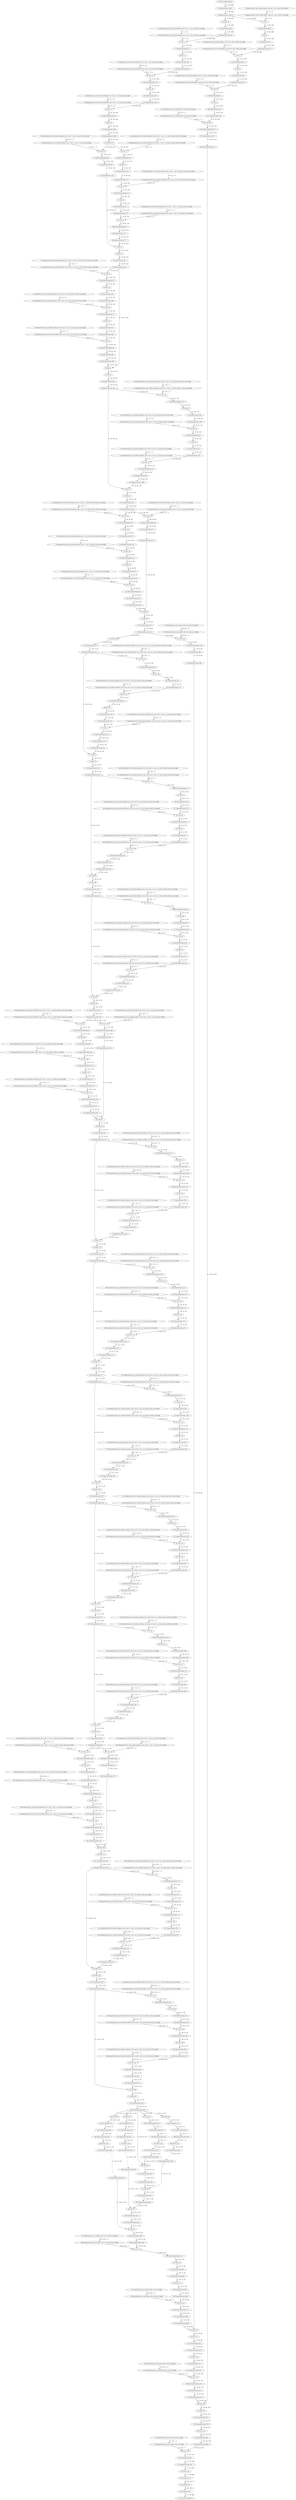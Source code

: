 strict digraph  {
"0 QuantizeLinear_input.0" [id=0, type=QuantizeLinear];
"1 DequantizeLinear_input.0" [id=1, type=DequantizeLinear];
"2 QuantizeLinear_nncf_module.highres_conv.conv1_sub1.convbn.conv.weight" [id=2, type=QuantizeLinear];
"3 DequantizeLinear_nncf_module.highres_conv.conv1_sub1.convbn.conv.weight" [id=3, type=DequantizeLinear];
"4 Conv_0" [id=4, type=Conv];
"5 BatchNormalization_1" [id=5, type=BatchNormalization];
"6 Relu_2" [id=6, type=Relu];
"7 QuantizeLinear_451" [id=7, type=QuantizeLinear];
"8 DequantizeLinear_451" [id=8, type=DequantizeLinear];
"9 QuantizeLinear_nncf_module.highres_conv.conv2_sub1.convbn.conv.weight" [id=9, type=QuantizeLinear];
"10 DequantizeLinear_nncf_module.highres_conv.conv2_sub1.convbn.conv.weight" [id=10, type=DequantizeLinear];
"11 Conv_3" [id=11, type=Conv];
"12 BatchNormalization_4" [id=12, type=BatchNormalization];
"13 Relu_5" [id=13, type=Relu];
"14 QuantizeLinear_454" [id=14, type=QuantizeLinear];
"15 DequantizeLinear_454" [id=15, type=DequantizeLinear];
"16 QuantizeLinear_nncf_module.highres_conv.conv3_sub1.convbn.conv.weight" [id=16, type=QuantizeLinear];
"17 DequantizeLinear_nncf_module.highres_conv.conv3_sub1.convbn.conv.weight" [id=17, type=DequantizeLinear];
"18 Conv_6" [id=18, type=Conv];
"19 BatchNormalization_7" [id=19, type=BatchNormalization];
"20 Relu_8" [id=20, type=Relu];
"21 Resize_10" [id=21, type=Resize];
"22 QuantizeLinear_459" [id=22, type=QuantizeLinear];
"23 DequantizeLinear_459" [id=23, type=DequantizeLinear];
"24 QuantizeLinear_nncf_module.backbone.conv1.conv1_1_3x3_s2.convbn.conv.weight" [id=24, type=QuantizeLinear];
"25 DequantizeLinear_nncf_module.backbone.conv1.conv1_1_3x3_s2.convbn.conv.weight" [id=25, type=DequantizeLinear];
"26 Conv_11" [id=26, type=Conv];
"27 BatchNormalization_12" [id=27, type=BatchNormalization];
"28 Relu_13" [id=28, type=Relu];
"29 QuantizeLinear_462" [id=29, type=QuantizeLinear];
"30 DequantizeLinear_462" [id=30, type=DequantizeLinear];
"31 QuantizeLinear_nncf_module.backbone.conv1.conv1_2_3x3.convbn.conv.weight" [id=31, type=QuantizeLinear];
"32 DequantizeLinear_nncf_module.backbone.conv1.conv1_2_3x3.convbn.conv.weight" [id=32, type=DequantizeLinear];
"33 Conv_14" [id=33, type=Conv];
"34 BatchNormalization_15" [id=34, type=BatchNormalization];
"35 Relu_16" [id=35, type=Relu];
"36 QuantizeLinear_465" [id=36, type=QuantizeLinear];
"37 DequantizeLinear_465" [id=37, type=DequantizeLinear];
"38 QuantizeLinear_nncf_module.backbone.conv1.conv1_3_3x3.convbn.conv.weight" [id=38, type=QuantizeLinear];
"39 DequantizeLinear_nncf_module.backbone.conv1.conv1_3_3x3.convbn.conv.weight" [id=39, type=DequantizeLinear];
"40 Conv_17" [id=40, type=Conv];
"41 BatchNormalization_18" [id=41, type=BatchNormalization];
"42 Relu_19" [id=42, type=Relu];
"43 QuantizeLinear_468" [id=43, type=QuantizeLinear];
"44 DequantizeLinear_468" [id=44, type=DequantizeLinear];
"45 MaxPool_20" [id=45, type=MaxPool];
"46 QuantizeLinear_nncf_module.backbone.conv2.conv2_1.conv_1x1_reduce_bnrelu.convbn.conv.weight" [id=46, type=QuantizeLinear];
"47 DequantizeLinear_nncf_module.backbone.conv2.conv2_1.conv_1x1_reduce_bnrelu.convbn.conv.weight" [id=47, type=DequantizeLinear];
"48 Conv_21" [id=48, type=Conv];
"49 BatchNormalization_22" [id=49, type=BatchNormalization];
"50 Relu_23" [id=50, type=Relu];
"51 QuantizeLinear_472" [id=51, type=QuantizeLinear];
"52 DequantizeLinear_472" [id=52, type=DequantizeLinear];
"53 QuantizeLinear_nncf_module.backbone.conv2.conv2_1.conv_3x3_bnrelu.convbn.conv.weight" [id=53, type=QuantizeLinear];
"54 DequantizeLinear_nncf_module.backbone.conv2.conv2_1.conv_3x3_bnrelu.convbn.conv.weight" [id=54, type=DequantizeLinear];
"55 Conv_24" [id=55, type=Conv];
"56 BatchNormalization_25" [id=56, type=BatchNormalization];
"57 Relu_26" [id=57, type=Relu];
"58 QuantizeLinear_475" [id=58, type=QuantizeLinear];
"59 DequantizeLinear_475" [id=59, type=DequantizeLinear];
"60 QuantizeLinear_nncf_module.backbone.conv2.conv2_1.conv_1x1_increase_bn.conv.weight" [id=60, type=QuantizeLinear];
"61 DequantizeLinear_nncf_module.backbone.conv2.conv2_1.conv_1x1_increase_bn.conv.weight" [id=61, type=DequantizeLinear];
"62 Conv_27" [id=62, type=Conv];
"63 BatchNormalization_28" [id=63, type=BatchNormalization];
"64 QuantizeLinear_nncf_module.backbone.conv2.conv2_1.conv_1x1_proj_bn.conv.weight" [id=64, type=QuantizeLinear];
"65 DequantizeLinear_nncf_module.backbone.conv2.conv2_1.conv_1x1_proj_bn.conv.weight" [id=65, type=DequantizeLinear];
"66 Conv_29" [id=66, type=Conv];
"67 BatchNormalization_30" [id=67, type=BatchNormalization];
"68 QuantizeLinear_477" [id=68, type=QuantizeLinear];
"69 DequantizeLinear_477" [id=69, type=DequantizeLinear];
"70 QuantizeLinear_479" [id=70, type=QuantizeLinear];
"71 DequantizeLinear_479" [id=71, type=DequantizeLinear];
"72 Add_31" [id=72, type=Add];
"73 Relu_32" [id=73, type=Relu];
"74 QuantizeLinear_481" [id=74, type=QuantizeLinear];
"75 DequantizeLinear_481" [id=75, type=DequantizeLinear];
"76 QuantizeLinear_nncf_module.backbone.conv2.conv2_2.conv_1x1_reduce_bnrelu.convbn.conv.weight" [id=76, type=QuantizeLinear];
"77 DequantizeLinear_nncf_module.backbone.conv2.conv2_2.conv_1x1_reduce_bnrelu.convbn.conv.weight" [id=77, type=DequantizeLinear];
"78 Conv_33" [id=78, type=Conv];
"79 BatchNormalization_34" [id=79, type=BatchNormalization];
"80 Relu_35" [id=80, type=Relu];
"81 QuantizeLinear_484" [id=81, type=QuantizeLinear];
"82 DequantizeLinear_484" [id=82, type=DequantizeLinear];
"83 QuantizeLinear_nncf_module.backbone.conv2.conv2_2.conv_3x3_bnrelu.convbn.conv.weight" [id=83, type=QuantizeLinear];
"84 DequantizeLinear_nncf_module.backbone.conv2.conv2_2.conv_3x3_bnrelu.convbn.conv.weight" [id=84, type=DequantizeLinear];
"85 Conv_36" [id=85, type=Conv];
"86 BatchNormalization_37" [id=86, type=BatchNormalization];
"87 Relu_38" [id=87, type=Relu];
"88 QuantizeLinear_487" [id=88, type=QuantizeLinear];
"89 DequantizeLinear_487" [id=89, type=DequantizeLinear];
"90 QuantizeLinear_nncf_module.backbone.conv2.conv2_2.conv_1x1_increase_bn.conv.weight" [id=90, type=QuantizeLinear];
"91 DequantizeLinear_nncf_module.backbone.conv2.conv2_2.conv_1x1_increase_bn.conv.weight" [id=91, type=DequantizeLinear];
"92 Conv_39" [id=92, type=Conv];
"93 BatchNormalization_40" [id=93, type=BatchNormalization];
"94 QuantizeLinear_489" [id=94, type=QuantizeLinear];
"95 DequantizeLinear_489" [id=95, type=DequantizeLinear];
"96 Add_41" [id=96, type=Add];
"97 Relu_42" [id=97, type=Relu];
"98 QuantizeLinear_491" [id=98, type=QuantizeLinear];
"99 DequantizeLinear_491" [id=99, type=DequantizeLinear];
"100 QuantizeLinear_nncf_module.backbone.conv2.conv2_3.conv_1x1_reduce_bnrelu.convbn.conv.weight" [id=100, type=QuantizeLinear];
"101 DequantizeLinear_nncf_module.backbone.conv2.conv2_3.conv_1x1_reduce_bnrelu.convbn.conv.weight" [id=101, type=DequantizeLinear];
"102 Conv_43" [id=102, type=Conv];
"103 BatchNormalization_44" [id=103, type=BatchNormalization];
"104 Relu_45" [id=104, type=Relu];
"105 QuantizeLinear_494" [id=105, type=QuantizeLinear];
"106 DequantizeLinear_494" [id=106, type=DequantizeLinear];
"107 QuantizeLinear_nncf_module.backbone.conv2.conv2_3.conv_3x3_bnrelu.convbn.conv.weight" [id=107, type=QuantizeLinear];
"108 DequantizeLinear_nncf_module.backbone.conv2.conv2_3.conv_3x3_bnrelu.convbn.conv.weight" [id=108, type=DequantizeLinear];
"109 Conv_46" [id=109, type=Conv];
"110 BatchNormalization_47" [id=110, type=BatchNormalization];
"111 Relu_48" [id=111, type=Relu];
"112 QuantizeLinear_497" [id=112, type=QuantizeLinear];
"113 DequantizeLinear_497" [id=113, type=DequantizeLinear];
"114 QuantizeLinear_nncf_module.backbone.conv2.conv2_3.conv_1x1_increase_bn.conv.weight" [id=114, type=QuantizeLinear];
"115 DequantizeLinear_nncf_module.backbone.conv2.conv2_3.conv_1x1_increase_bn.conv.weight" [id=115, type=DequantizeLinear];
"116 Conv_49" [id=116, type=Conv];
"117 BatchNormalization_50" [id=117, type=BatchNormalization];
"118 QuantizeLinear_499" [id=118, type=QuantizeLinear];
"119 DequantizeLinear_499" [id=119, type=DequantizeLinear];
"120 Add_51" [id=120, type=Add];
"121 Relu_52" [id=121, type=Relu];
"122 QuantizeLinear_501" [id=122, type=QuantizeLinear];
"123 DequantizeLinear_501" [id=123, type=DequantizeLinear];
"124 QuantizeLinear_nncf_module.backbone.conv3_1.conv_1x1_reduce_bnrelu.convbn.conv.weight" [id=124, type=QuantizeLinear];
"125 DequantizeLinear_nncf_module.backbone.conv3_1.conv_1x1_reduce_bnrelu.convbn.conv.weight" [id=125, type=DequantizeLinear];
"126 Conv_53" [id=126, type=Conv];
"127 BatchNormalization_54" [id=127, type=BatchNormalization];
"128 Relu_55" [id=128, type=Relu];
"129 QuantizeLinear_504" [id=129, type=QuantizeLinear];
"130 DequantizeLinear_504" [id=130, type=DequantizeLinear];
"131 QuantizeLinear_nncf_module.backbone.conv3_1.conv_3x3_bnrelu.convbn.conv.weight" [id=131, type=QuantizeLinear];
"132 DequantizeLinear_nncf_module.backbone.conv3_1.conv_3x3_bnrelu.convbn.conv.weight" [id=132, type=DequantizeLinear];
"133 Conv_56" [id=133, type=Conv];
"134 BatchNormalization_57" [id=134, type=BatchNormalization];
"135 Relu_58" [id=135, type=Relu];
"136 QuantizeLinear_507" [id=136, type=QuantizeLinear];
"137 DequantizeLinear_507" [id=137, type=DequantizeLinear];
"138 QuantizeLinear_nncf_module.backbone.conv3_1.conv_1x1_increase_bn.conv.weight" [id=138, type=QuantizeLinear];
"139 DequantizeLinear_nncf_module.backbone.conv3_1.conv_1x1_increase_bn.conv.weight" [id=139, type=DequantizeLinear];
"140 Conv_59" [id=140, type=Conv];
"141 BatchNormalization_60" [id=141, type=BatchNormalization];
"142 QuantizeLinear_nncf_module.backbone.conv3_1.conv_1x1_proj_bn.conv.weight" [id=142, type=QuantizeLinear];
"143 DequantizeLinear_nncf_module.backbone.conv3_1.conv_1x1_proj_bn.conv.weight" [id=143, type=DequantizeLinear];
"144 Conv_61" [id=144, type=Conv];
"145 BatchNormalization_62" [id=145, type=BatchNormalization];
"146 QuantizeLinear_509" [id=146, type=QuantizeLinear];
"147 DequantizeLinear_509" [id=147, type=DequantizeLinear];
"148 QuantizeLinear_511" [id=148, type=QuantizeLinear];
"149 DequantizeLinear_511" [id=149, type=DequantizeLinear];
"150 Add_63" [id=150, type=Add];
"151 Relu_64" [id=151, type=Relu];
"152 QuantizeLinear_513" [id=152, type=QuantizeLinear];
"153 DequantizeLinear_513" [id=153, type=DequantizeLinear];
"154 Resize_66" [id=154, type=Resize];
"155 QuantizeLinear_515" [id=155, type=QuantizeLinear];
"156 DequantizeLinear_515" [id=156, type=DequantizeLinear];
"157 QuantizeLinear_nncf_module.backbone.conv3_rest.conv3_2.conv_1x1_reduce_bnrelu.convbn.conv.weight" [id=157, type=QuantizeLinear];
"158 DequantizeLinear_nncf_module.backbone.conv3_rest.conv3_2.conv_1x1_reduce_bnrelu.convbn.conv.weight" [id=158, type=DequantizeLinear];
"159 Conv_67" [id=159, type=Conv];
"160 BatchNormalization_68" [id=160, type=BatchNormalization];
"161 Relu_69" [id=161, type=Relu];
"162 QuantizeLinear_518" [id=162, type=QuantizeLinear];
"163 DequantizeLinear_518" [id=163, type=DequantizeLinear];
"164 QuantizeLinear_nncf_module.backbone.conv3_rest.conv3_2.conv_3x3_bnrelu.convbn.conv.weight" [id=164, type=QuantizeLinear];
"165 DequantizeLinear_nncf_module.backbone.conv3_rest.conv3_2.conv_3x3_bnrelu.convbn.conv.weight" [id=165, type=DequantizeLinear];
"166 Conv_70" [id=166, type=Conv];
"167 BatchNormalization_71" [id=167, type=BatchNormalization];
"168 Relu_72" [id=168, type=Relu];
"169 QuantizeLinear_521" [id=169, type=QuantizeLinear];
"170 DequantizeLinear_521" [id=170, type=DequantizeLinear];
"171 QuantizeLinear_nncf_module.backbone.conv3_rest.conv3_2.conv_1x1_increase_bn.conv.weight" [id=171, type=QuantizeLinear];
"172 DequantizeLinear_nncf_module.backbone.conv3_rest.conv3_2.conv_1x1_increase_bn.conv.weight" [id=172, type=DequantizeLinear];
"173 Conv_73" [id=173, type=Conv];
"174 BatchNormalization_74" [id=174, type=BatchNormalization];
"175 QuantizeLinear_523" [id=175, type=QuantizeLinear];
"176 DequantizeLinear_523" [id=176, type=DequantizeLinear];
"177 Add_75" [id=177, type=Add];
"178 Relu_76" [id=178, type=Relu];
"179 QuantizeLinear_525" [id=179, type=QuantizeLinear];
"180 DequantizeLinear_525" [id=180, type=DequantizeLinear];
"181 QuantizeLinear_nncf_module.backbone.conv3_rest.conv3_3.conv_1x1_reduce_bnrelu.convbn.conv.weight" [id=181, type=QuantizeLinear];
"182 DequantizeLinear_nncf_module.backbone.conv3_rest.conv3_3.conv_1x1_reduce_bnrelu.convbn.conv.weight" [id=182, type=DequantizeLinear];
"183 Conv_77" [id=183, type=Conv];
"184 BatchNormalization_78" [id=184, type=BatchNormalization];
"185 Relu_79" [id=185, type=Relu];
"186 QuantizeLinear_528" [id=186, type=QuantizeLinear];
"187 DequantizeLinear_528" [id=187, type=DequantizeLinear];
"188 QuantizeLinear_nncf_module.backbone.conv3_rest.conv3_3.conv_3x3_bnrelu.convbn.conv.weight" [id=188, type=QuantizeLinear];
"189 DequantizeLinear_nncf_module.backbone.conv3_rest.conv3_3.conv_3x3_bnrelu.convbn.conv.weight" [id=189, type=DequantizeLinear];
"190 Conv_80" [id=190, type=Conv];
"191 BatchNormalization_81" [id=191, type=BatchNormalization];
"192 Relu_82" [id=192, type=Relu];
"193 QuantizeLinear_531" [id=193, type=QuantizeLinear];
"194 DequantizeLinear_531" [id=194, type=DequantizeLinear];
"195 QuantizeLinear_nncf_module.backbone.conv3_rest.conv3_3.conv_1x1_increase_bn.conv.weight" [id=195, type=QuantizeLinear];
"196 DequantizeLinear_nncf_module.backbone.conv3_rest.conv3_3.conv_1x1_increase_bn.conv.weight" [id=196, type=DequantizeLinear];
"197 Conv_83" [id=197, type=Conv];
"198 BatchNormalization_84" [id=198, type=BatchNormalization];
"199 QuantizeLinear_533" [id=199, type=QuantizeLinear];
"200 DequantizeLinear_533" [id=200, type=DequantizeLinear];
"201 Add_85" [id=201, type=Add];
"202 Relu_86" [id=202, type=Relu];
"203 QuantizeLinear_535" [id=203, type=QuantizeLinear];
"204 DequantizeLinear_535" [id=204, type=DequantizeLinear];
"205 QuantizeLinear_nncf_module.backbone.conv3_rest.conv3_4.conv_1x1_reduce_bnrelu.convbn.conv.weight" [id=205, type=QuantizeLinear];
"206 DequantizeLinear_nncf_module.backbone.conv3_rest.conv3_4.conv_1x1_reduce_bnrelu.convbn.conv.weight" [id=206, type=DequantizeLinear];
"207 Conv_87" [id=207, type=Conv];
"208 BatchNormalization_88" [id=208, type=BatchNormalization];
"209 Relu_89" [id=209, type=Relu];
"210 QuantizeLinear_538" [id=210, type=QuantizeLinear];
"211 DequantizeLinear_538" [id=211, type=DequantizeLinear];
"212 QuantizeLinear_nncf_module.backbone.conv3_rest.conv3_4.conv_3x3_bnrelu.convbn.conv.weight" [id=212, type=QuantizeLinear];
"213 DequantizeLinear_nncf_module.backbone.conv3_rest.conv3_4.conv_3x3_bnrelu.convbn.conv.weight" [id=213, type=DequantizeLinear];
"214 Conv_90" [id=214, type=Conv];
"215 BatchNormalization_91" [id=215, type=BatchNormalization];
"216 Relu_92" [id=216, type=Relu];
"217 QuantizeLinear_541" [id=217, type=QuantizeLinear];
"218 DequantizeLinear_541" [id=218, type=DequantizeLinear];
"219 QuantizeLinear_nncf_module.backbone.conv3_rest.conv3_4.conv_1x1_increase_bn.conv.weight" [id=219, type=QuantizeLinear];
"220 DequantizeLinear_nncf_module.backbone.conv3_rest.conv3_4.conv_1x1_increase_bn.conv.weight" [id=220, type=DequantizeLinear];
"221 Conv_93" [id=221, type=Conv];
"222 BatchNormalization_94" [id=222, type=BatchNormalization];
"223 QuantizeLinear_543" [id=223, type=QuantizeLinear];
"224 DequantizeLinear_543" [id=224, type=DequantizeLinear];
"225 Add_95" [id=225, type=Add];
"226 Relu_96" [id=226, type=Relu];
"227 QuantizeLinear_545" [id=227, type=QuantizeLinear];
"228 DequantizeLinear_545" [id=228, type=DequantizeLinear];
"229 QuantizeLinear_nncf_module.backbone.conv4.conv4_1.conv_1x1_reduce_bnrelu.convbn.conv.weight" [id=229, type=QuantizeLinear];
"230 DequantizeLinear_nncf_module.backbone.conv4.conv4_1.conv_1x1_reduce_bnrelu.convbn.conv.weight" [id=230, type=DequantizeLinear];
"231 Conv_97" [id=231, type=Conv];
"232 BatchNormalization_98" [id=232, type=BatchNormalization];
"233 Relu_99" [id=233, type=Relu];
"234 QuantizeLinear_548" [id=234, type=QuantizeLinear];
"235 DequantizeLinear_548" [id=235, type=DequantizeLinear];
"236 QuantizeLinear_nncf_module.backbone.conv4.conv4_1.conv_3x3_bnrelu.convbn.conv.weight" [id=236, type=QuantizeLinear];
"237 DequantizeLinear_nncf_module.backbone.conv4.conv4_1.conv_3x3_bnrelu.convbn.conv.weight" [id=237, type=DequantizeLinear];
"238 Conv_100" [id=238, type=Conv];
"239 BatchNormalization_101" [id=239, type=BatchNormalization];
"240 Relu_102" [id=240, type=Relu];
"241 QuantizeLinear_551" [id=241, type=QuantizeLinear];
"242 DequantizeLinear_551" [id=242, type=DequantizeLinear];
"243 QuantizeLinear_nncf_module.backbone.conv4.conv4_1.conv_1x1_increase_bn.conv.weight" [id=243, type=QuantizeLinear];
"244 DequantizeLinear_nncf_module.backbone.conv4.conv4_1.conv_1x1_increase_bn.conv.weight" [id=244, type=DequantizeLinear];
"245 Conv_103" [id=245, type=Conv];
"246 BatchNormalization_104" [id=246, type=BatchNormalization];
"247 QuantizeLinear_nncf_module.backbone.conv4.conv4_1.conv_1x1_proj_bn.conv.weight" [id=247, type=QuantizeLinear];
"248 DequantizeLinear_nncf_module.backbone.conv4.conv4_1.conv_1x1_proj_bn.conv.weight" [id=248, type=DequantizeLinear];
"249 Conv_105" [id=249, type=Conv];
"250 BatchNormalization_106" [id=250, type=BatchNormalization];
"251 QuantizeLinear_553" [id=251, type=QuantizeLinear];
"252 DequantizeLinear_553" [id=252, type=DequantizeLinear];
"253 QuantizeLinear_555" [id=253, type=QuantizeLinear];
"254 DequantizeLinear_555" [id=254, type=DequantizeLinear];
"255 Add_107" [id=255, type=Add];
"256 Relu_108" [id=256, type=Relu];
"257 QuantizeLinear_557" [id=257, type=QuantizeLinear];
"258 DequantizeLinear_557" [id=258, type=DequantizeLinear];
"259 QuantizeLinear_nncf_module.backbone.conv4.conv4_2.conv_1x1_reduce_bnrelu.convbn.conv.weight" [id=259, type=QuantizeLinear];
"260 DequantizeLinear_nncf_module.backbone.conv4.conv4_2.conv_1x1_reduce_bnrelu.convbn.conv.weight" [id=260, type=DequantizeLinear];
"261 Conv_109" [id=261, type=Conv];
"262 BatchNormalization_110" [id=262, type=BatchNormalization];
"263 Relu_111" [id=263, type=Relu];
"264 QuantizeLinear_560" [id=264, type=QuantizeLinear];
"265 DequantizeLinear_560" [id=265, type=DequantizeLinear];
"266 QuantizeLinear_nncf_module.backbone.conv4.conv4_2.conv_3x3_bnrelu.convbn.conv.weight" [id=266, type=QuantizeLinear];
"267 DequantizeLinear_nncf_module.backbone.conv4.conv4_2.conv_3x3_bnrelu.convbn.conv.weight" [id=267, type=DequantizeLinear];
"268 Conv_112" [id=268, type=Conv];
"269 BatchNormalization_113" [id=269, type=BatchNormalization];
"270 Relu_114" [id=270, type=Relu];
"271 QuantizeLinear_563" [id=271, type=QuantizeLinear];
"272 DequantizeLinear_563" [id=272, type=DequantizeLinear];
"273 QuantizeLinear_nncf_module.backbone.conv4.conv4_2.conv_1x1_increase_bn.conv.weight" [id=273, type=QuantizeLinear];
"274 DequantizeLinear_nncf_module.backbone.conv4.conv4_2.conv_1x1_increase_bn.conv.weight" [id=274, type=DequantizeLinear];
"275 Conv_115" [id=275, type=Conv];
"276 BatchNormalization_116" [id=276, type=BatchNormalization];
"277 QuantizeLinear_565" [id=277, type=QuantizeLinear];
"278 DequantizeLinear_565" [id=278, type=DequantizeLinear];
"279 Add_117" [id=279, type=Add];
"280 Relu_118" [id=280, type=Relu];
"281 QuantizeLinear_567" [id=281, type=QuantizeLinear];
"282 DequantizeLinear_567" [id=282, type=DequantizeLinear];
"283 QuantizeLinear_nncf_module.backbone.conv4.conv4_3.conv_1x1_reduce_bnrelu.convbn.conv.weight" [id=283, type=QuantizeLinear];
"284 DequantizeLinear_nncf_module.backbone.conv4.conv4_3.conv_1x1_reduce_bnrelu.convbn.conv.weight" [id=284, type=DequantizeLinear];
"285 Conv_119" [id=285, type=Conv];
"286 BatchNormalization_120" [id=286, type=BatchNormalization];
"287 Relu_121" [id=287, type=Relu];
"288 QuantizeLinear_570" [id=288, type=QuantizeLinear];
"289 DequantizeLinear_570" [id=289, type=DequantizeLinear];
"290 QuantizeLinear_nncf_module.backbone.conv4.conv4_3.conv_3x3_bnrelu.convbn.conv.weight" [id=290, type=QuantizeLinear];
"291 DequantizeLinear_nncf_module.backbone.conv4.conv4_3.conv_3x3_bnrelu.convbn.conv.weight" [id=291, type=DequantizeLinear];
"292 Conv_122" [id=292, type=Conv];
"293 BatchNormalization_123" [id=293, type=BatchNormalization];
"294 Relu_124" [id=294, type=Relu];
"295 QuantizeLinear_573" [id=295, type=QuantizeLinear];
"296 DequantizeLinear_573" [id=296, type=DequantizeLinear];
"297 QuantizeLinear_nncf_module.backbone.conv4.conv4_3.conv_1x1_increase_bn.conv.weight" [id=297, type=QuantizeLinear];
"298 DequantizeLinear_nncf_module.backbone.conv4.conv4_3.conv_1x1_increase_bn.conv.weight" [id=298, type=DequantizeLinear];
"299 Conv_125" [id=299, type=Conv];
"300 BatchNormalization_126" [id=300, type=BatchNormalization];
"301 QuantizeLinear_575" [id=301, type=QuantizeLinear];
"302 DequantizeLinear_575" [id=302, type=DequantizeLinear];
"303 Add_127" [id=303, type=Add];
"304 Relu_128" [id=304, type=Relu];
"305 QuantizeLinear_577" [id=305, type=QuantizeLinear];
"306 DequantizeLinear_577" [id=306, type=DequantizeLinear];
"307 QuantizeLinear_nncf_module.backbone.conv4.conv4_4.conv_1x1_reduce_bnrelu.convbn.conv.weight" [id=307, type=QuantizeLinear];
"308 DequantizeLinear_nncf_module.backbone.conv4.conv4_4.conv_1x1_reduce_bnrelu.convbn.conv.weight" [id=308, type=DequantizeLinear];
"309 Conv_129" [id=309, type=Conv];
"310 BatchNormalization_130" [id=310, type=BatchNormalization];
"311 Relu_131" [id=311, type=Relu];
"312 QuantizeLinear_580" [id=312, type=QuantizeLinear];
"313 DequantizeLinear_580" [id=313, type=DequantizeLinear];
"314 QuantizeLinear_nncf_module.backbone.conv4.conv4_4.conv_3x3_bnrelu.convbn.conv.weight" [id=314, type=QuantizeLinear];
"315 DequantizeLinear_nncf_module.backbone.conv4.conv4_4.conv_3x3_bnrelu.convbn.conv.weight" [id=315, type=DequantizeLinear];
"316 Conv_132" [id=316, type=Conv];
"317 BatchNormalization_133" [id=317, type=BatchNormalization];
"318 Relu_134" [id=318, type=Relu];
"319 QuantizeLinear_583" [id=319, type=QuantizeLinear];
"320 DequantizeLinear_583" [id=320, type=DequantizeLinear];
"321 QuantizeLinear_nncf_module.backbone.conv4.conv4_4.conv_1x1_increase_bn.conv.weight" [id=321, type=QuantizeLinear];
"322 DequantizeLinear_nncf_module.backbone.conv4.conv4_4.conv_1x1_increase_bn.conv.weight" [id=322, type=DequantizeLinear];
"323 Conv_135" [id=323, type=Conv];
"324 BatchNormalization_136" [id=324, type=BatchNormalization];
"325 QuantizeLinear_585" [id=325, type=QuantizeLinear];
"326 DequantizeLinear_585" [id=326, type=DequantizeLinear];
"327 Add_137" [id=327, type=Add];
"328 Relu_138" [id=328, type=Relu];
"329 QuantizeLinear_587" [id=329, type=QuantizeLinear];
"330 DequantizeLinear_587" [id=330, type=DequantizeLinear];
"331 QuantizeLinear_nncf_module.backbone.conv4.conv4_5.conv_1x1_reduce_bnrelu.convbn.conv.weight" [id=331, type=QuantizeLinear];
"332 DequantizeLinear_nncf_module.backbone.conv4.conv4_5.conv_1x1_reduce_bnrelu.convbn.conv.weight" [id=332, type=DequantizeLinear];
"333 Conv_139" [id=333, type=Conv];
"334 BatchNormalization_140" [id=334, type=BatchNormalization];
"335 Relu_141" [id=335, type=Relu];
"336 QuantizeLinear_590" [id=336, type=QuantizeLinear];
"337 DequantizeLinear_590" [id=337, type=DequantizeLinear];
"338 QuantizeLinear_nncf_module.backbone.conv4.conv4_5.conv_3x3_bnrelu.convbn.conv.weight" [id=338, type=QuantizeLinear];
"339 DequantizeLinear_nncf_module.backbone.conv4.conv4_5.conv_3x3_bnrelu.convbn.conv.weight" [id=339, type=DequantizeLinear];
"340 Conv_142" [id=340, type=Conv];
"341 BatchNormalization_143" [id=341, type=BatchNormalization];
"342 Relu_144" [id=342, type=Relu];
"343 QuantizeLinear_593" [id=343, type=QuantizeLinear];
"344 DequantizeLinear_593" [id=344, type=DequantizeLinear];
"345 QuantizeLinear_nncf_module.backbone.conv4.conv4_5.conv_1x1_increase_bn.conv.weight" [id=345, type=QuantizeLinear];
"346 DequantizeLinear_nncf_module.backbone.conv4.conv4_5.conv_1x1_increase_bn.conv.weight" [id=346, type=DequantizeLinear];
"347 Conv_145" [id=347, type=Conv];
"348 BatchNormalization_146" [id=348, type=BatchNormalization];
"349 QuantizeLinear_595" [id=349, type=QuantizeLinear];
"350 DequantizeLinear_595" [id=350, type=DequantizeLinear];
"351 Add_147" [id=351, type=Add];
"352 Relu_148" [id=352, type=Relu];
"353 QuantizeLinear_597" [id=353, type=QuantizeLinear];
"354 DequantizeLinear_597" [id=354, type=DequantizeLinear];
"355 QuantizeLinear_nncf_module.backbone.conv4.conv4_6.conv_1x1_reduce_bnrelu.convbn.conv.weight" [id=355, type=QuantizeLinear];
"356 DequantizeLinear_nncf_module.backbone.conv4.conv4_6.conv_1x1_reduce_bnrelu.convbn.conv.weight" [id=356, type=DequantizeLinear];
"357 Conv_149" [id=357, type=Conv];
"358 BatchNormalization_150" [id=358, type=BatchNormalization];
"359 Relu_151" [id=359, type=Relu];
"360 QuantizeLinear_600" [id=360, type=QuantizeLinear];
"361 DequantizeLinear_600" [id=361, type=DequantizeLinear];
"362 QuantizeLinear_nncf_module.backbone.conv4.conv4_6.conv_3x3_bnrelu.convbn.conv.weight" [id=362, type=QuantizeLinear];
"363 DequantizeLinear_nncf_module.backbone.conv4.conv4_6.conv_3x3_bnrelu.convbn.conv.weight" [id=363, type=DequantizeLinear];
"364 Conv_152" [id=364, type=Conv];
"365 BatchNormalization_153" [id=365, type=BatchNormalization];
"366 Relu_154" [id=366, type=Relu];
"367 QuantizeLinear_603" [id=367, type=QuantizeLinear];
"368 DequantizeLinear_603" [id=368, type=DequantizeLinear];
"369 QuantizeLinear_nncf_module.backbone.conv4.conv4_6.conv_1x1_increase_bn.conv.weight" [id=369, type=QuantizeLinear];
"370 DequantizeLinear_nncf_module.backbone.conv4.conv4_6.conv_1x1_increase_bn.conv.weight" [id=370, type=DequantizeLinear];
"371 Conv_155" [id=371, type=Conv];
"372 BatchNormalization_156" [id=372, type=BatchNormalization];
"373 QuantizeLinear_605" [id=373, type=QuantizeLinear];
"374 DequantizeLinear_605" [id=374, type=DequantizeLinear];
"375 Add_157" [id=375, type=Add];
"376 Relu_158" [id=376, type=Relu];
"377 QuantizeLinear_607" [id=377, type=QuantizeLinear];
"378 DequantizeLinear_607" [id=378, type=DequantizeLinear];
"379 QuantizeLinear_nncf_module.backbone.conv5.conv5_1.conv_1x1_reduce_bnrelu.convbn.conv.weight" [id=379, type=QuantizeLinear];
"380 DequantizeLinear_nncf_module.backbone.conv5.conv5_1.conv_1x1_reduce_bnrelu.convbn.conv.weight" [id=380, type=DequantizeLinear];
"381 Conv_159" [id=381, type=Conv];
"382 BatchNormalization_160" [id=382, type=BatchNormalization];
"383 Relu_161" [id=383, type=Relu];
"384 QuantizeLinear_610" [id=384, type=QuantizeLinear];
"385 DequantizeLinear_610" [id=385, type=DequantizeLinear];
"386 QuantizeLinear_nncf_module.backbone.conv5.conv5_1.conv_3x3_bnrelu.convbn.conv.weight" [id=386, type=QuantizeLinear];
"387 DequantizeLinear_nncf_module.backbone.conv5.conv5_1.conv_3x3_bnrelu.convbn.conv.weight" [id=387, type=DequantizeLinear];
"388 Conv_162" [id=388, type=Conv];
"389 BatchNormalization_163" [id=389, type=BatchNormalization];
"390 Relu_164" [id=390, type=Relu];
"391 QuantizeLinear_613" [id=391, type=QuantizeLinear];
"392 DequantizeLinear_613" [id=392, type=DequantizeLinear];
"393 QuantizeLinear_nncf_module.backbone.conv5.conv5_1.conv_1x1_increase_bn.conv.weight" [id=393, type=QuantizeLinear];
"394 DequantizeLinear_nncf_module.backbone.conv5.conv5_1.conv_1x1_increase_bn.conv.weight" [id=394, type=DequantizeLinear];
"395 Conv_165" [id=395, type=Conv];
"396 BatchNormalization_166" [id=396, type=BatchNormalization];
"397 QuantizeLinear_nncf_module.backbone.conv5.conv5_1.conv_1x1_proj_bn.conv.weight" [id=397, type=QuantizeLinear];
"398 DequantizeLinear_nncf_module.backbone.conv5.conv5_1.conv_1x1_proj_bn.conv.weight" [id=398, type=DequantizeLinear];
"399 Conv_167" [id=399, type=Conv];
"400 BatchNormalization_168" [id=400, type=BatchNormalization];
"401 QuantizeLinear_615" [id=401, type=QuantizeLinear];
"402 DequantizeLinear_615" [id=402, type=DequantizeLinear];
"403 QuantizeLinear_617" [id=403, type=QuantizeLinear];
"404 DequantizeLinear_617" [id=404, type=DequantizeLinear];
"405 Add_169" [id=405, type=Add];
"406 Relu_170" [id=406, type=Relu];
"407 QuantizeLinear_619" [id=407, type=QuantizeLinear];
"408 DequantizeLinear_619" [id=408, type=DequantizeLinear];
"409 QuantizeLinear_nncf_module.backbone.conv5.conv5_2.conv_1x1_reduce_bnrelu.convbn.conv.weight" [id=409, type=QuantizeLinear];
"410 DequantizeLinear_nncf_module.backbone.conv5.conv5_2.conv_1x1_reduce_bnrelu.convbn.conv.weight" [id=410, type=DequantizeLinear];
"411 Conv_171" [id=411, type=Conv];
"412 BatchNormalization_172" [id=412, type=BatchNormalization];
"413 Relu_173" [id=413, type=Relu];
"414 QuantizeLinear_622" [id=414, type=QuantizeLinear];
"415 DequantizeLinear_622" [id=415, type=DequantizeLinear];
"416 QuantizeLinear_nncf_module.backbone.conv5.conv5_2.conv_3x3_bnrelu.convbn.conv.weight" [id=416, type=QuantizeLinear];
"417 DequantizeLinear_nncf_module.backbone.conv5.conv5_2.conv_3x3_bnrelu.convbn.conv.weight" [id=417, type=DequantizeLinear];
"418 Conv_174" [id=418, type=Conv];
"419 BatchNormalization_175" [id=419, type=BatchNormalization];
"420 Relu_176" [id=420, type=Relu];
"421 QuantizeLinear_625" [id=421, type=QuantizeLinear];
"422 DequantizeLinear_625" [id=422, type=DequantizeLinear];
"423 QuantizeLinear_nncf_module.backbone.conv5.conv5_2.conv_1x1_increase_bn.conv.weight" [id=423, type=QuantizeLinear];
"424 DequantizeLinear_nncf_module.backbone.conv5.conv5_2.conv_1x1_increase_bn.conv.weight" [id=424, type=DequantizeLinear];
"425 Conv_177" [id=425, type=Conv];
"426 BatchNormalization_178" [id=426, type=BatchNormalization];
"427 QuantizeLinear_627" [id=427, type=QuantizeLinear];
"428 DequantizeLinear_627" [id=428, type=DequantizeLinear];
"429 Add_179" [id=429, type=Add];
"430 Relu_180" [id=430, type=Relu];
"431 QuantizeLinear_629" [id=431, type=QuantizeLinear];
"432 DequantizeLinear_629" [id=432, type=DequantizeLinear];
"433 QuantizeLinear_nncf_module.backbone.conv5.conv5_3.conv_1x1_reduce_bnrelu.convbn.conv.weight" [id=433, type=QuantizeLinear];
"434 DequantizeLinear_nncf_module.backbone.conv5.conv5_3.conv_1x1_reduce_bnrelu.convbn.conv.weight" [id=434, type=DequantizeLinear];
"435 Conv_181" [id=435, type=Conv];
"436 BatchNormalization_182" [id=436, type=BatchNormalization];
"437 Relu_183" [id=437, type=Relu];
"438 QuantizeLinear_632" [id=438, type=QuantizeLinear];
"439 DequantizeLinear_632" [id=439, type=DequantizeLinear];
"440 QuantizeLinear_nncf_module.backbone.conv5.conv5_3.conv_3x3_bnrelu.convbn.conv.weight" [id=440, type=QuantizeLinear];
"441 DequantizeLinear_nncf_module.backbone.conv5.conv5_3.conv_3x3_bnrelu.convbn.conv.weight" [id=441, type=DequantizeLinear];
"442 Conv_184" [id=442, type=Conv];
"443 BatchNormalization_185" [id=443, type=BatchNormalization];
"444 Relu_186" [id=444, type=Relu];
"445 QuantizeLinear_635" [id=445, type=QuantizeLinear];
"446 DequantizeLinear_635" [id=446, type=DequantizeLinear];
"447 QuantizeLinear_nncf_module.backbone.conv5.conv5_3.conv_1x1_increase_bn.conv.weight" [id=447, type=QuantizeLinear];
"448 DequantizeLinear_nncf_module.backbone.conv5.conv5_3.conv_1x1_increase_bn.conv.weight" [id=448, type=DequantizeLinear];
"449 Conv_187" [id=449, type=Conv];
"450 BatchNormalization_188" [id=450, type=BatchNormalization];
"451 QuantizeLinear_637" [id=451, type=QuantizeLinear];
"452 DequantizeLinear_637" [id=452, type=DequantizeLinear];
"453 Add_189" [id=453, type=Add];
"454 Relu_190" [id=454, type=Relu];
"455 QuantizeLinear_639" [id=455, type=QuantizeLinear];
"456 DequantizeLinear_639" [id=456, type=DequantizeLinear];
"457 Pad_191" [id=457, type=Pad];
"458 GlobalAveragePool_192" [id=458, type=GlobalAveragePool];
"459 QuantizeLinear_641" [id=459, type=QuantizeLinear];
"460 DequantizeLinear_641" [id=460, type=DequantizeLinear];
"461 Resize_194" [id=461, type=Resize];
"462 QuantizeLinear_643" [id=462, type=QuantizeLinear];
"463 DequantizeLinear_643" [id=463, type=DequantizeLinear];
"464 Add_195" [id=464, type=Add];
"465 Pad_196" [id=465, type=Pad];
"466 AveragePool_197" [id=466, type=AveragePool];
"467 QuantizeLinear_646" [id=467, type=QuantizeLinear];
"468 DequantizeLinear_646" [id=468, type=DequantizeLinear];
"469 Resize_199" [id=469, type=Resize];
"470 QuantizeLinear_644" [id=470, type=QuantizeLinear];
"471 DequantizeLinear_644" [id=471, type=DequantizeLinear];
"472 QuantizeLinear_648" [id=472, type=QuantizeLinear];
"473 DequantizeLinear_648" [id=473, type=DequantizeLinear];
"474 Add_200" [id=474, type=Add];
"475 Pad_201" [id=475, type=Pad];
"476 AveragePool_202" [id=476, type=AveragePool];
"477 QuantizeLinear_651" [id=477, type=QuantizeLinear];
"478 DequantizeLinear_651" [id=478, type=DequantizeLinear];
"479 Resize_204" [id=479, type=Resize];
"480 QuantizeLinear_649" [id=480, type=QuantizeLinear];
"481 DequantizeLinear_649" [id=481, type=DequantizeLinear];
"482 QuantizeLinear_653" [id=482, type=QuantizeLinear];
"483 DequantizeLinear_653" [id=483, type=DequantizeLinear];
"484 Add_205" [id=484, type=Add];
"485 Pad_206" [id=485, type=Pad];
"486 AveragePool_207" [id=486, type=AveragePool];
"487 QuantizeLinear_656" [id=487, type=QuantizeLinear];
"488 DequantizeLinear_656" [id=488, type=DequantizeLinear];
"489 Resize_209" [id=489, type=Resize];
"490 QuantizeLinear_654" [id=490, type=QuantizeLinear];
"491 DequantizeLinear_654" [id=491, type=DequantizeLinear];
"492 QuantizeLinear_658" [id=492, type=QuantizeLinear];
"493 DequantizeLinear_658" [id=493, type=DequantizeLinear];
"494 Add_210" [id=494, type=Add];
"495 QuantizeLinear_659" [id=495, type=QuantizeLinear];
"496 DequantizeLinear_659" [id=496, type=DequantizeLinear];
"497 QuantizeLinear_nncf_module.conv5_4_k1.convbn.conv.weight" [id=497, type=QuantizeLinear];
"498 DequantizeLinear_nncf_module.conv5_4_k1.convbn.conv.weight" [id=498, type=DequantizeLinear];
"499 Conv_211" [id=499, type=Conv];
"500 BatchNormalization_212" [id=500, type=BatchNormalization];
"501 Relu_213" [id=501, type=Relu];
"502 QuantizeLinear_662" [id=502, type=QuantizeLinear];
"503 DequantizeLinear_662" [id=503, type=DequantizeLinear];
"504 Resize_215" [id=504, type=Resize];
"505 QuantizeLinear_664" [id=505, type=QuantizeLinear];
"506 DequantizeLinear_664" [id=506, type=DequantizeLinear];
"507 QuantizeLinear_nncf_module.cff42.conv.conv.weight" [id=507, type=QuantizeLinear];
"508 DequantizeLinear_nncf_module.cff42.conv.conv.weight" [id=508, type=DequantizeLinear];
"509 Conv_216" [id=509, type=Conv];
"510 BatchNormalization_217" [id=510, type=BatchNormalization];
"511 QuantizeLinear_nncf_module.cff42.conv_proj.conv.weight" [id=511, type=QuantizeLinear];
"512 DequantizeLinear_nncf_module.cff42.conv_proj.conv.weight" [id=512, type=DequantizeLinear];
"513 Conv_218" [id=513, type=Conv];
"514 BatchNormalization_219" [id=514, type=BatchNormalization];
"515 QuantizeLinear_666" [id=515, type=QuantizeLinear];
"516 DequantizeLinear_666" [id=516, type=DequantizeLinear];
"517 QuantizeLinear_668" [id=517, type=QuantizeLinear];
"518 DequantizeLinear_668" [id=518, type=DequantizeLinear];
"519 Add_220" [id=519, type=Add];
"520 Relu_221" [id=520, type=Relu];
"521 QuantizeLinear_670" [id=521, type=QuantizeLinear];
"522 DequantizeLinear_670" [id=522, type=DequantizeLinear];
"523 Resize_223" [id=523, type=Resize];
"524 QuantizeLinear_672" [id=524, type=QuantizeLinear];
"525 DequantizeLinear_672" [id=525, type=DequantizeLinear];
"526 QuantizeLinear_nncf_module.cff421.conv.conv.weight" [id=526, type=QuantizeLinear];
"527 DequantizeLinear_nncf_module.cff421.conv.conv.weight" [id=527, type=DequantizeLinear];
"528 Conv_224" [id=528, type=Conv];
"529 BatchNormalization_225" [id=529, type=BatchNormalization];
"530 QuantizeLinear_457" [id=530, type=QuantizeLinear];
"531 DequantizeLinear_457" [id=531, type=DequantizeLinear];
"532 QuantizeLinear_nncf_module.cff421.conv_proj.conv.weight" [id=532, type=QuantizeLinear];
"533 DequantizeLinear_nncf_module.cff421.conv_proj.conv.weight" [id=533, type=DequantizeLinear];
"534 Conv_226" [id=534, type=Conv];
"535 BatchNormalization_227" [id=535, type=BatchNormalization];
"536 QuantizeLinear_674" [id=536, type=QuantizeLinear];
"537 DequantizeLinear_674" [id=537, type=DequantizeLinear];
"538 QuantizeLinear_676" [id=538, type=QuantizeLinear];
"539 DequantizeLinear_676" [id=539, type=DequantizeLinear];
"540 Add_228" [id=540, type=Add];
"541 Relu_229" [id=541, type=Relu];
"542 QuantizeLinear_678" [id=542, type=QuantizeLinear];
"543 DequantizeLinear_678" [id=543, type=DequantizeLinear];
"544 Resize_231" [id=544, type=Resize];
"545 QuantizeLinear_680" [id=545, type=QuantizeLinear];
"546 DequantizeLinear_680" [id=546, type=DequantizeLinear];
"547 QuantizeLinear_nncf_module.conv6_cls.weight" [id=547, type=QuantizeLinear];
"548 DequantizeLinear_nncf_module.conv6_cls.weight" [id=548, type=DequantizeLinear];
"549 Conv_232" [id=549, type=Conv];
"550 QuantizeLinear_681" [id=550, type=QuantizeLinear];
"551 DequantizeLinear_681" [id=551, type=DequantizeLinear];
"552 Resize_234" [id=552, type=Resize];
"553 Transpose_235" [id=553, type=Transpose];
"554 Softmax_236" [id=554, type=Softmax];
"555 Transpose_237" [id=555, type=Transpose];
"556 nncf_model_input_0" [id=556, type=nncf_model_input];
"557 nncf_model_output_0" [id=557, type=nncf_model_output];
"0 QuantizeLinear_input.0" -> "1 DequantizeLinear_input.0"  [label="[1, 3, 768, 960]", style=dashed];
"1 DequantizeLinear_input.0" -> "4 Conv_0"  [label="[1, 3, 768, 960]", style=solid];
"1 DequantizeLinear_input.0" -> "21 Resize_10"  [label="[1, 3, 768, 960]", style=solid];
"2 QuantizeLinear_nncf_module.highres_conv.conv1_sub1.convbn.conv.weight" -> "3 DequantizeLinear_nncf_module.highres_conv.conv1_sub1.convbn.conv.weight"  [label="[32, 3, 3, 3]", style=dashed];
"3 DequantizeLinear_nncf_module.highres_conv.conv1_sub1.convbn.conv.weight" -> "4 Conv_0"  [label="[32, 3, 3, 3]", style=solid];
"4 Conv_0" -> "5 BatchNormalization_1"  [label="[1, 32, 384, 480]", style=solid];
"5 BatchNormalization_1" -> "6 Relu_2"  [label="[1, 32, 384, 480]", style=solid];
"6 Relu_2" -> "7 QuantizeLinear_451"  [label="[1, 32, 384, 480]", style=solid];
"7 QuantizeLinear_451" -> "8 DequantizeLinear_451"  [label="[1, 32, 384, 480]", style=dashed];
"8 DequantizeLinear_451" -> "11 Conv_3"  [label="[1, 32, 384, 480]", style=solid];
"9 QuantizeLinear_nncf_module.highres_conv.conv2_sub1.convbn.conv.weight" -> "10 DequantizeLinear_nncf_module.highres_conv.conv2_sub1.convbn.conv.weight"  [label="[32, 32, 3, 3]", style=dashed];
"10 DequantizeLinear_nncf_module.highres_conv.conv2_sub1.convbn.conv.weight" -> "11 Conv_3"  [label="[32, 32, 3, 3]", style=solid];
"11 Conv_3" -> "12 BatchNormalization_4"  [label="[1, 32, 192, 240]", style=solid];
"12 BatchNormalization_4" -> "13 Relu_5"  [label="[1, 32, 192, 240]", style=solid];
"13 Relu_5" -> "14 QuantizeLinear_454"  [label="[1, 32, 192, 240]", style=solid];
"14 QuantizeLinear_454" -> "15 DequantizeLinear_454"  [label="[1, 32, 192, 240]", style=dashed];
"15 DequantizeLinear_454" -> "18 Conv_6"  [label="[1, 32, 192, 240]", style=solid];
"16 QuantizeLinear_nncf_module.highres_conv.conv3_sub1.convbn.conv.weight" -> "17 DequantizeLinear_nncf_module.highres_conv.conv3_sub1.convbn.conv.weight"  [label="[32, 32, 3, 3]", style=dashed];
"17 DequantizeLinear_nncf_module.highres_conv.conv3_sub1.convbn.conv.weight" -> "18 Conv_6"  [label="[32, 32, 3, 3]", style=solid];
"18 Conv_6" -> "19 BatchNormalization_7"  [label="[1, 32, 96, 120]", style=solid];
"19 BatchNormalization_7" -> "20 Relu_8"  [label="[1, 32, 96, 120]", style=solid];
"20 Relu_8" -> "530 QuantizeLinear_457"  [label="[1, 32, 96, 120]", style=solid];
"21 Resize_10" -> "22 QuantizeLinear_459"  [label="[1, 3, 384, 480]", style=solid];
"22 QuantizeLinear_459" -> "23 DequantizeLinear_459"  [label="[1, 3, 384, 480]", style=dashed];
"23 DequantizeLinear_459" -> "26 Conv_11"  [label="[1, 3, 384, 480]", style=solid];
"24 QuantizeLinear_nncf_module.backbone.conv1.conv1_1_3x3_s2.convbn.conv.weight" -> "25 DequantizeLinear_nncf_module.backbone.conv1.conv1_1_3x3_s2.convbn.conv.weight"  [label="[32, 3, 3, 3]", style=dashed];
"25 DequantizeLinear_nncf_module.backbone.conv1.conv1_1_3x3_s2.convbn.conv.weight" -> "26 Conv_11"  [label="[32, 3, 3, 3]", style=solid];
"26 Conv_11" -> "27 BatchNormalization_12"  [label="[1, 32, 192, 240]", style=solid];
"27 BatchNormalization_12" -> "28 Relu_13"  [label="[1, 32, 192, 240]", style=solid];
"28 Relu_13" -> "29 QuantizeLinear_462"  [label="[1, 32, 192, 240]", style=solid];
"29 QuantizeLinear_462" -> "30 DequantizeLinear_462"  [label="[1, 32, 192, 240]", style=dashed];
"30 DequantizeLinear_462" -> "33 Conv_14"  [label="[1, 32, 192, 240]", style=solid];
"31 QuantizeLinear_nncf_module.backbone.conv1.conv1_2_3x3.convbn.conv.weight" -> "32 DequantizeLinear_nncf_module.backbone.conv1.conv1_2_3x3.convbn.conv.weight"  [label="[32, 32, 3, 3]", style=dashed];
"32 DequantizeLinear_nncf_module.backbone.conv1.conv1_2_3x3.convbn.conv.weight" -> "33 Conv_14"  [label="[32, 32, 3, 3]", style=solid];
"33 Conv_14" -> "34 BatchNormalization_15"  [label="[1, 32, 192, 240]", style=solid];
"34 BatchNormalization_15" -> "35 Relu_16"  [label="[1, 32, 192, 240]", style=solid];
"35 Relu_16" -> "36 QuantizeLinear_465"  [label="[1, 32, 192, 240]", style=solid];
"36 QuantizeLinear_465" -> "37 DequantizeLinear_465"  [label="[1, 32, 192, 240]", style=dashed];
"37 DequantizeLinear_465" -> "40 Conv_17"  [label="[1, 32, 192, 240]", style=solid];
"38 QuantizeLinear_nncf_module.backbone.conv1.conv1_3_3x3.convbn.conv.weight" -> "39 DequantizeLinear_nncf_module.backbone.conv1.conv1_3_3x3.convbn.conv.weight"  [label="[64, 32, 3, 3]", style=dashed];
"39 DequantizeLinear_nncf_module.backbone.conv1.conv1_3_3x3.convbn.conv.weight" -> "40 Conv_17"  [label="[64, 32, 3, 3]", style=solid];
"40 Conv_17" -> "41 BatchNormalization_18"  [label="[1, 64, 192, 240]", style=solid];
"41 BatchNormalization_18" -> "42 Relu_19"  [label="[1, 64, 192, 240]", style=solid];
"42 Relu_19" -> "43 QuantizeLinear_468"  [label="[1, 64, 192, 240]", style=solid];
"43 QuantizeLinear_468" -> "44 DequantizeLinear_468"  [label="[1, 64, 192, 240]", style=dashed];
"44 DequantizeLinear_468" -> "45 MaxPool_20"  [label="[1, 64, 192, 240]", style=solid];
"45 MaxPool_20" -> "48 Conv_21"  [label="[1, 64, 96, 120]", style=solid];
"45 MaxPool_20" -> "66 Conv_29"  [label="[1, 64, 96, 120]", style=solid];
"46 QuantizeLinear_nncf_module.backbone.conv2.conv2_1.conv_1x1_reduce_bnrelu.convbn.conv.weight" -> "47 DequantizeLinear_nncf_module.backbone.conv2.conv2_1.conv_1x1_reduce_bnrelu.convbn.conv.weight"  [label="[32, 64, 1, 1]", style=dashed];
"47 DequantizeLinear_nncf_module.backbone.conv2.conv2_1.conv_1x1_reduce_bnrelu.convbn.conv.weight" -> "48 Conv_21"  [label="[32, 64, 1, 1]", style=solid];
"48 Conv_21" -> "49 BatchNormalization_22"  [label="[1, 32, 96, 120]", style=solid];
"49 BatchNormalization_22" -> "50 Relu_23"  [label="[1, 32, 96, 120]", style=solid];
"50 Relu_23" -> "51 QuantizeLinear_472"  [label="[1, 32, 96, 120]", style=solid];
"51 QuantizeLinear_472" -> "52 DequantizeLinear_472"  [label="[1, 32, 96, 120]", style=dashed];
"52 DequantizeLinear_472" -> "55 Conv_24"  [label="[1, 32, 96, 120]", style=solid];
"53 QuantizeLinear_nncf_module.backbone.conv2.conv2_1.conv_3x3_bnrelu.convbn.conv.weight" -> "54 DequantizeLinear_nncf_module.backbone.conv2.conv2_1.conv_3x3_bnrelu.convbn.conv.weight"  [label="[32, 32, 3, 3]", style=dashed];
"54 DequantizeLinear_nncf_module.backbone.conv2.conv2_1.conv_3x3_bnrelu.convbn.conv.weight" -> "55 Conv_24"  [label="[32, 32, 3, 3]", style=solid];
"55 Conv_24" -> "56 BatchNormalization_25"  [label="[1, 32, 96, 120]", style=solid];
"56 BatchNormalization_25" -> "57 Relu_26"  [label="[1, 32, 96, 120]", style=solid];
"57 Relu_26" -> "58 QuantizeLinear_475"  [label="[1, 32, 96, 120]", style=solid];
"58 QuantizeLinear_475" -> "59 DequantizeLinear_475"  [label="[1, 32, 96, 120]", style=dashed];
"59 DequantizeLinear_475" -> "62 Conv_27"  [label="[1, 32, 96, 120]", style=solid];
"60 QuantizeLinear_nncf_module.backbone.conv2.conv2_1.conv_1x1_increase_bn.conv.weight" -> "61 DequantizeLinear_nncf_module.backbone.conv2.conv2_1.conv_1x1_increase_bn.conv.weight"  [label="[128, 32, 1, 1]", style=dashed];
"61 DequantizeLinear_nncf_module.backbone.conv2.conv2_1.conv_1x1_increase_bn.conv.weight" -> "62 Conv_27"  [label="[128, 32, 1, 1]", style=solid];
"62 Conv_27" -> "63 BatchNormalization_28"  [label="[1, 128, 96, 120]", style=solid];
"63 BatchNormalization_28" -> "68 QuantizeLinear_477"  [label="[1, 128, 96, 120]", style=solid];
"64 QuantizeLinear_nncf_module.backbone.conv2.conv2_1.conv_1x1_proj_bn.conv.weight" -> "65 DequantizeLinear_nncf_module.backbone.conv2.conv2_1.conv_1x1_proj_bn.conv.weight"  [label="[128, 64, 1, 1]", style=dashed];
"65 DequantizeLinear_nncf_module.backbone.conv2.conv2_1.conv_1x1_proj_bn.conv.weight" -> "66 Conv_29"  [label="[128, 64, 1, 1]", style=solid];
"66 Conv_29" -> "67 BatchNormalization_30"  [label="[1, 128, 96, 120]", style=solid];
"67 BatchNormalization_30" -> "70 QuantizeLinear_479"  [label="[1, 128, 96, 120]", style=solid];
"68 QuantizeLinear_477" -> "69 DequantizeLinear_477"  [label="[1, 128, 96, 120]", style=dashed];
"69 DequantizeLinear_477" -> "72 Add_31"  [label="[1, 128, 96, 120]", style=solid];
"70 QuantizeLinear_479" -> "71 DequantizeLinear_479"  [label="[1, 128, 96, 120]", style=dashed];
"71 DequantizeLinear_479" -> "72 Add_31"  [label="[1, 128, 96, 120]", style=solid];
"72 Add_31" -> "73 Relu_32"  [label="[1, 128, 96, 120]", style=solid];
"73 Relu_32" -> "74 QuantizeLinear_481"  [label="[1, 128, 96, 120]", style=solid];
"74 QuantizeLinear_481" -> "75 DequantizeLinear_481"  [label="[1, 128, 96, 120]", style=dashed];
"75 DequantizeLinear_481" -> "78 Conv_33"  [label="[1, 128, 96, 120]", style=solid];
"75 DequantizeLinear_481" -> "96 Add_41"  [label="[1, 128, 96, 120]", style=solid];
"76 QuantizeLinear_nncf_module.backbone.conv2.conv2_2.conv_1x1_reduce_bnrelu.convbn.conv.weight" -> "77 DequantizeLinear_nncf_module.backbone.conv2.conv2_2.conv_1x1_reduce_bnrelu.convbn.conv.weight"  [label="[32, 128, 1, 1]", style=dashed];
"77 DequantizeLinear_nncf_module.backbone.conv2.conv2_2.conv_1x1_reduce_bnrelu.convbn.conv.weight" -> "78 Conv_33"  [label="[32, 128, 1, 1]", style=solid];
"78 Conv_33" -> "79 BatchNormalization_34"  [label="[1, 32, 96, 120]", style=solid];
"79 BatchNormalization_34" -> "80 Relu_35"  [label="[1, 32, 96, 120]", style=solid];
"80 Relu_35" -> "81 QuantizeLinear_484"  [label="[1, 32, 96, 120]", style=solid];
"81 QuantizeLinear_484" -> "82 DequantizeLinear_484"  [label="[1, 32, 96, 120]", style=dashed];
"82 DequantizeLinear_484" -> "85 Conv_36"  [label="[1, 32, 96, 120]", style=solid];
"83 QuantizeLinear_nncf_module.backbone.conv2.conv2_2.conv_3x3_bnrelu.convbn.conv.weight" -> "84 DequantizeLinear_nncf_module.backbone.conv2.conv2_2.conv_3x3_bnrelu.convbn.conv.weight"  [label="[32, 32, 3, 3]", style=dashed];
"84 DequantizeLinear_nncf_module.backbone.conv2.conv2_2.conv_3x3_bnrelu.convbn.conv.weight" -> "85 Conv_36"  [label="[32, 32, 3, 3]", style=solid];
"85 Conv_36" -> "86 BatchNormalization_37"  [label="[1, 32, 96, 120]", style=solid];
"86 BatchNormalization_37" -> "87 Relu_38"  [label="[1, 32, 96, 120]", style=solid];
"87 Relu_38" -> "88 QuantizeLinear_487"  [label="[1, 32, 96, 120]", style=solid];
"88 QuantizeLinear_487" -> "89 DequantizeLinear_487"  [label="[1, 32, 96, 120]", style=dashed];
"89 DequantizeLinear_487" -> "92 Conv_39"  [label="[1, 32, 96, 120]", style=solid];
"90 QuantizeLinear_nncf_module.backbone.conv2.conv2_2.conv_1x1_increase_bn.conv.weight" -> "91 DequantizeLinear_nncf_module.backbone.conv2.conv2_2.conv_1x1_increase_bn.conv.weight"  [label="[128, 32, 1, 1]", style=dashed];
"91 DequantizeLinear_nncf_module.backbone.conv2.conv2_2.conv_1x1_increase_bn.conv.weight" -> "92 Conv_39"  [label="[128, 32, 1, 1]", style=solid];
"92 Conv_39" -> "93 BatchNormalization_40"  [label="[1, 128, 96, 120]", style=solid];
"93 BatchNormalization_40" -> "94 QuantizeLinear_489"  [label="[1, 128, 96, 120]", style=solid];
"94 QuantizeLinear_489" -> "95 DequantizeLinear_489"  [label="[1, 128, 96, 120]", style=dashed];
"95 DequantizeLinear_489" -> "96 Add_41"  [label="[1, 128, 96, 120]", style=solid];
"96 Add_41" -> "97 Relu_42"  [label="[1, 128, 96, 120]", style=solid];
"97 Relu_42" -> "98 QuantizeLinear_491"  [label="[1, 128, 96, 120]", style=solid];
"98 QuantizeLinear_491" -> "99 DequantizeLinear_491"  [label="[1, 128, 96, 120]", style=dashed];
"99 DequantizeLinear_491" -> "102 Conv_43"  [label="[1, 128, 96, 120]", style=solid];
"99 DequantizeLinear_491" -> "120 Add_51"  [label="[1, 128, 96, 120]", style=solid];
"100 QuantizeLinear_nncf_module.backbone.conv2.conv2_3.conv_1x1_reduce_bnrelu.convbn.conv.weight" -> "101 DequantizeLinear_nncf_module.backbone.conv2.conv2_3.conv_1x1_reduce_bnrelu.convbn.conv.weight"  [label="[32, 128, 1, 1]", style=dashed];
"101 DequantizeLinear_nncf_module.backbone.conv2.conv2_3.conv_1x1_reduce_bnrelu.convbn.conv.weight" -> "102 Conv_43"  [label="[32, 128, 1, 1]", style=solid];
"102 Conv_43" -> "103 BatchNormalization_44"  [label="[1, 32, 96, 120]", style=solid];
"103 BatchNormalization_44" -> "104 Relu_45"  [label="[1, 32, 96, 120]", style=solid];
"104 Relu_45" -> "105 QuantizeLinear_494"  [label="[1, 32, 96, 120]", style=solid];
"105 QuantizeLinear_494" -> "106 DequantizeLinear_494"  [label="[1, 32, 96, 120]", style=dashed];
"106 DequantizeLinear_494" -> "109 Conv_46"  [label="[1, 32, 96, 120]", style=solid];
"107 QuantizeLinear_nncf_module.backbone.conv2.conv2_3.conv_3x3_bnrelu.convbn.conv.weight" -> "108 DequantizeLinear_nncf_module.backbone.conv2.conv2_3.conv_3x3_bnrelu.convbn.conv.weight"  [label="[32, 32, 3, 3]", style=dashed];
"108 DequantizeLinear_nncf_module.backbone.conv2.conv2_3.conv_3x3_bnrelu.convbn.conv.weight" -> "109 Conv_46"  [label="[32, 32, 3, 3]", style=solid];
"109 Conv_46" -> "110 BatchNormalization_47"  [label="[1, 32, 96, 120]", style=solid];
"110 BatchNormalization_47" -> "111 Relu_48"  [label="[1, 32, 96, 120]", style=solid];
"111 Relu_48" -> "112 QuantizeLinear_497"  [label="[1, 32, 96, 120]", style=solid];
"112 QuantizeLinear_497" -> "113 DequantizeLinear_497"  [label="[1, 32, 96, 120]", style=dashed];
"113 DequantizeLinear_497" -> "116 Conv_49"  [label="[1, 32, 96, 120]", style=solid];
"114 QuantizeLinear_nncf_module.backbone.conv2.conv2_3.conv_1x1_increase_bn.conv.weight" -> "115 DequantizeLinear_nncf_module.backbone.conv2.conv2_3.conv_1x1_increase_bn.conv.weight"  [label="[128, 32, 1, 1]", style=dashed];
"115 DequantizeLinear_nncf_module.backbone.conv2.conv2_3.conv_1x1_increase_bn.conv.weight" -> "116 Conv_49"  [label="[128, 32, 1, 1]", style=solid];
"116 Conv_49" -> "117 BatchNormalization_50"  [label="[1, 128, 96, 120]", style=solid];
"117 BatchNormalization_50" -> "118 QuantizeLinear_499"  [label="[1, 128, 96, 120]", style=solid];
"118 QuantizeLinear_499" -> "119 DequantizeLinear_499"  [label="[1, 128, 96, 120]", style=dashed];
"119 DequantizeLinear_499" -> "120 Add_51"  [label="[1, 128, 96, 120]", style=solid];
"120 Add_51" -> "121 Relu_52"  [label="[1, 128, 96, 120]", style=solid];
"121 Relu_52" -> "122 QuantizeLinear_501"  [label="[1, 128, 96, 120]", style=solid];
"122 QuantizeLinear_501" -> "123 DequantizeLinear_501"  [label="[1, 128, 96, 120]", style=dashed];
"123 DequantizeLinear_501" -> "126 Conv_53"  [label="[1, 128, 96, 120]", style=solid];
"123 DequantizeLinear_501" -> "144 Conv_61"  [label="[1, 128, 96, 120]", style=solid];
"124 QuantizeLinear_nncf_module.backbone.conv3_1.conv_1x1_reduce_bnrelu.convbn.conv.weight" -> "125 DequantizeLinear_nncf_module.backbone.conv3_1.conv_1x1_reduce_bnrelu.convbn.conv.weight"  [label="[64, 128, 1, 1]", style=dashed];
"125 DequantizeLinear_nncf_module.backbone.conv3_1.conv_1x1_reduce_bnrelu.convbn.conv.weight" -> "126 Conv_53"  [label="[64, 128, 1, 1]", style=solid];
"126 Conv_53" -> "127 BatchNormalization_54"  [label="[1, 64, 48, 60]", style=solid];
"127 BatchNormalization_54" -> "128 Relu_55"  [label="[1, 64, 48, 60]", style=solid];
"128 Relu_55" -> "129 QuantizeLinear_504"  [label="[1, 64, 48, 60]", style=solid];
"129 QuantizeLinear_504" -> "130 DequantizeLinear_504"  [label="[1, 64, 48, 60]", style=dashed];
"130 DequantizeLinear_504" -> "133 Conv_56"  [label="[1, 64, 48, 60]", style=solid];
"131 QuantizeLinear_nncf_module.backbone.conv3_1.conv_3x3_bnrelu.convbn.conv.weight" -> "132 DequantizeLinear_nncf_module.backbone.conv3_1.conv_3x3_bnrelu.convbn.conv.weight"  [label="[64, 64, 3, 3]", style=dashed];
"132 DequantizeLinear_nncf_module.backbone.conv3_1.conv_3x3_bnrelu.convbn.conv.weight" -> "133 Conv_56"  [label="[64, 64, 3, 3]", style=solid];
"133 Conv_56" -> "134 BatchNormalization_57"  [label="[1, 64, 48, 60]", style=solid];
"134 BatchNormalization_57" -> "135 Relu_58"  [label="[1, 64, 48, 60]", style=solid];
"135 Relu_58" -> "136 QuantizeLinear_507"  [label="[1, 64, 48, 60]", style=solid];
"136 QuantizeLinear_507" -> "137 DequantizeLinear_507"  [label="[1, 64, 48, 60]", style=dashed];
"137 DequantizeLinear_507" -> "140 Conv_59"  [label="[1, 64, 48, 60]", style=solid];
"138 QuantizeLinear_nncf_module.backbone.conv3_1.conv_1x1_increase_bn.conv.weight" -> "139 DequantizeLinear_nncf_module.backbone.conv3_1.conv_1x1_increase_bn.conv.weight"  [label="[256, 64, 1, 1]", style=dashed];
"139 DequantizeLinear_nncf_module.backbone.conv3_1.conv_1x1_increase_bn.conv.weight" -> "140 Conv_59"  [label="[256, 64, 1, 1]", style=solid];
"140 Conv_59" -> "141 BatchNormalization_60"  [label="[1, 256, 48, 60]", style=solid];
"141 BatchNormalization_60" -> "146 QuantizeLinear_509"  [label="[1, 256, 48, 60]", style=solid];
"142 QuantizeLinear_nncf_module.backbone.conv3_1.conv_1x1_proj_bn.conv.weight" -> "143 DequantizeLinear_nncf_module.backbone.conv3_1.conv_1x1_proj_bn.conv.weight"  [label="[256, 128, 1, 1]", style=dashed];
"143 DequantizeLinear_nncf_module.backbone.conv3_1.conv_1x1_proj_bn.conv.weight" -> "144 Conv_61"  [label="[256, 128, 1, 1]", style=solid];
"144 Conv_61" -> "145 BatchNormalization_62"  [label="[1, 256, 48, 60]", style=solid];
"145 BatchNormalization_62" -> "148 QuantizeLinear_511"  [label="[1, 256, 48, 60]", style=solid];
"146 QuantizeLinear_509" -> "147 DequantizeLinear_509"  [label="[1, 256, 48, 60]", style=dashed];
"147 DequantizeLinear_509" -> "150 Add_63"  [label="[1, 256, 48, 60]", style=solid];
"148 QuantizeLinear_511" -> "149 DequantizeLinear_511"  [label="[1, 256, 48, 60]", style=dashed];
"149 DequantizeLinear_511" -> "150 Add_63"  [label="[1, 256, 48, 60]", style=solid];
"150 Add_63" -> "151 Relu_64"  [label="[1, 256, 48, 60]", style=solid];
"151 Relu_64" -> "152 QuantizeLinear_513"  [label="[1, 256, 48, 60]", style=solid];
"152 QuantizeLinear_513" -> "153 DequantizeLinear_513"  [label="[1, 256, 48, 60]", style=dashed];
"153 DequantizeLinear_513" -> "154 Resize_66"  [label="[1, 256, 48, 60]", style=solid];
"153 DequantizeLinear_513" -> "513 Conv_218"  [label="[1, 256, 48, 60]", style=solid];
"154 Resize_66" -> "155 QuantizeLinear_515"  [label="[1, 256, 24, 30]", style=solid];
"155 QuantizeLinear_515" -> "156 DequantizeLinear_515"  [label="[1, 256, 24, 30]", style=dashed];
"156 DequantizeLinear_515" -> "159 Conv_67"  [label="[1, 256, 24, 30]", style=solid];
"156 DequantizeLinear_515" -> "177 Add_75"  [label="[1, 256, 24, 30]", style=solid];
"157 QuantizeLinear_nncf_module.backbone.conv3_rest.conv3_2.conv_1x1_reduce_bnrelu.convbn.conv.weight" -> "158 DequantizeLinear_nncf_module.backbone.conv3_rest.conv3_2.conv_1x1_reduce_bnrelu.convbn.conv.weight"  [label="[64, 256, 1, 1]", style=dashed];
"158 DequantizeLinear_nncf_module.backbone.conv3_rest.conv3_2.conv_1x1_reduce_bnrelu.convbn.conv.weight" -> "159 Conv_67"  [label="[64, 256, 1, 1]", style=solid];
"159 Conv_67" -> "160 BatchNormalization_68"  [label="[1, 64, 24, 30]", style=solid];
"160 BatchNormalization_68" -> "161 Relu_69"  [label="[1, 64, 24, 30]", style=solid];
"161 Relu_69" -> "162 QuantizeLinear_518"  [label="[1, 64, 24, 30]", style=solid];
"162 QuantizeLinear_518" -> "163 DequantizeLinear_518"  [label="[1, 64, 24, 30]", style=dashed];
"163 DequantizeLinear_518" -> "166 Conv_70"  [label="[1, 64, 24, 30]", style=solid];
"164 QuantizeLinear_nncf_module.backbone.conv3_rest.conv3_2.conv_3x3_bnrelu.convbn.conv.weight" -> "165 DequantizeLinear_nncf_module.backbone.conv3_rest.conv3_2.conv_3x3_bnrelu.convbn.conv.weight"  [label="[64, 64, 3, 3]", style=dashed];
"165 DequantizeLinear_nncf_module.backbone.conv3_rest.conv3_2.conv_3x3_bnrelu.convbn.conv.weight" -> "166 Conv_70"  [label="[64, 64, 3, 3]", style=solid];
"166 Conv_70" -> "167 BatchNormalization_71"  [label="[1, 64, 24, 30]", style=solid];
"167 BatchNormalization_71" -> "168 Relu_72"  [label="[1, 64, 24, 30]", style=solid];
"168 Relu_72" -> "169 QuantizeLinear_521"  [label="[1, 64, 24, 30]", style=solid];
"169 QuantizeLinear_521" -> "170 DequantizeLinear_521"  [label="[1, 64, 24, 30]", style=dashed];
"170 DequantizeLinear_521" -> "173 Conv_73"  [label="[1, 64, 24, 30]", style=solid];
"171 QuantizeLinear_nncf_module.backbone.conv3_rest.conv3_2.conv_1x1_increase_bn.conv.weight" -> "172 DequantizeLinear_nncf_module.backbone.conv3_rest.conv3_2.conv_1x1_increase_bn.conv.weight"  [label="[256, 64, 1, 1]", style=dashed];
"172 DequantizeLinear_nncf_module.backbone.conv3_rest.conv3_2.conv_1x1_increase_bn.conv.weight" -> "173 Conv_73"  [label="[256, 64, 1, 1]", style=solid];
"173 Conv_73" -> "174 BatchNormalization_74"  [label="[1, 256, 24, 30]", style=solid];
"174 BatchNormalization_74" -> "175 QuantizeLinear_523"  [label="[1, 256, 24, 30]", style=solid];
"175 QuantizeLinear_523" -> "176 DequantizeLinear_523"  [label="[1, 256, 24, 30]", style=dashed];
"176 DequantizeLinear_523" -> "177 Add_75"  [label="[1, 256, 24, 30]", style=solid];
"177 Add_75" -> "178 Relu_76"  [label="[1, 256, 24, 30]", style=solid];
"178 Relu_76" -> "179 QuantizeLinear_525"  [label="[1, 256, 24, 30]", style=solid];
"179 QuantizeLinear_525" -> "180 DequantizeLinear_525"  [label="[1, 256, 24, 30]", style=dashed];
"180 DequantizeLinear_525" -> "183 Conv_77"  [label="[1, 256, 24, 30]", style=solid];
"180 DequantizeLinear_525" -> "201 Add_85"  [label="[1, 256, 24, 30]", style=solid];
"181 QuantizeLinear_nncf_module.backbone.conv3_rest.conv3_3.conv_1x1_reduce_bnrelu.convbn.conv.weight" -> "182 DequantizeLinear_nncf_module.backbone.conv3_rest.conv3_3.conv_1x1_reduce_bnrelu.convbn.conv.weight"  [label="[64, 256, 1, 1]", style=dashed];
"182 DequantizeLinear_nncf_module.backbone.conv3_rest.conv3_3.conv_1x1_reduce_bnrelu.convbn.conv.weight" -> "183 Conv_77"  [label="[64, 256, 1, 1]", style=solid];
"183 Conv_77" -> "184 BatchNormalization_78"  [label="[1, 64, 24, 30]", style=solid];
"184 BatchNormalization_78" -> "185 Relu_79"  [label="[1, 64, 24, 30]", style=solid];
"185 Relu_79" -> "186 QuantizeLinear_528"  [label="[1, 64, 24, 30]", style=solid];
"186 QuantizeLinear_528" -> "187 DequantizeLinear_528"  [label="[1, 64, 24, 30]", style=dashed];
"187 DequantizeLinear_528" -> "190 Conv_80"  [label="[1, 64, 24, 30]", style=solid];
"188 QuantizeLinear_nncf_module.backbone.conv3_rest.conv3_3.conv_3x3_bnrelu.convbn.conv.weight" -> "189 DequantizeLinear_nncf_module.backbone.conv3_rest.conv3_3.conv_3x3_bnrelu.convbn.conv.weight"  [label="[64, 64, 3, 3]", style=dashed];
"189 DequantizeLinear_nncf_module.backbone.conv3_rest.conv3_3.conv_3x3_bnrelu.convbn.conv.weight" -> "190 Conv_80"  [label="[64, 64, 3, 3]", style=solid];
"190 Conv_80" -> "191 BatchNormalization_81"  [label="[1, 64, 24, 30]", style=solid];
"191 BatchNormalization_81" -> "192 Relu_82"  [label="[1, 64, 24, 30]", style=solid];
"192 Relu_82" -> "193 QuantizeLinear_531"  [label="[1, 64, 24, 30]", style=solid];
"193 QuantizeLinear_531" -> "194 DequantizeLinear_531"  [label="[1, 64, 24, 30]", style=dashed];
"194 DequantizeLinear_531" -> "197 Conv_83"  [label="[1, 64, 24, 30]", style=solid];
"195 QuantizeLinear_nncf_module.backbone.conv3_rest.conv3_3.conv_1x1_increase_bn.conv.weight" -> "196 DequantizeLinear_nncf_module.backbone.conv3_rest.conv3_3.conv_1x1_increase_bn.conv.weight"  [label="[256, 64, 1, 1]", style=dashed];
"196 DequantizeLinear_nncf_module.backbone.conv3_rest.conv3_3.conv_1x1_increase_bn.conv.weight" -> "197 Conv_83"  [label="[256, 64, 1, 1]", style=solid];
"197 Conv_83" -> "198 BatchNormalization_84"  [label="[1, 256, 24, 30]", style=solid];
"198 BatchNormalization_84" -> "199 QuantizeLinear_533"  [label="[1, 256, 24, 30]", style=solid];
"199 QuantizeLinear_533" -> "200 DequantizeLinear_533"  [label="[1, 256, 24, 30]", style=dashed];
"200 DequantizeLinear_533" -> "201 Add_85"  [label="[1, 256, 24, 30]", style=solid];
"201 Add_85" -> "202 Relu_86"  [label="[1, 256, 24, 30]", style=solid];
"202 Relu_86" -> "203 QuantizeLinear_535"  [label="[1, 256, 24, 30]", style=solid];
"203 QuantizeLinear_535" -> "204 DequantizeLinear_535"  [label="[1, 256, 24, 30]", style=dashed];
"204 DequantizeLinear_535" -> "207 Conv_87"  [label="[1, 256, 24, 30]", style=solid];
"204 DequantizeLinear_535" -> "225 Add_95"  [label="[1, 256, 24, 30]", style=solid];
"205 QuantizeLinear_nncf_module.backbone.conv3_rest.conv3_4.conv_1x1_reduce_bnrelu.convbn.conv.weight" -> "206 DequantizeLinear_nncf_module.backbone.conv3_rest.conv3_4.conv_1x1_reduce_bnrelu.convbn.conv.weight"  [label="[64, 256, 1, 1]", style=dashed];
"206 DequantizeLinear_nncf_module.backbone.conv3_rest.conv3_4.conv_1x1_reduce_bnrelu.convbn.conv.weight" -> "207 Conv_87"  [label="[64, 256, 1, 1]", style=solid];
"207 Conv_87" -> "208 BatchNormalization_88"  [label="[1, 64, 24, 30]", style=solid];
"208 BatchNormalization_88" -> "209 Relu_89"  [label="[1, 64, 24, 30]", style=solid];
"209 Relu_89" -> "210 QuantizeLinear_538"  [label="[1, 64, 24, 30]", style=solid];
"210 QuantizeLinear_538" -> "211 DequantizeLinear_538"  [label="[1, 64, 24, 30]", style=dashed];
"211 DequantizeLinear_538" -> "214 Conv_90"  [label="[1, 64, 24, 30]", style=solid];
"212 QuantizeLinear_nncf_module.backbone.conv3_rest.conv3_4.conv_3x3_bnrelu.convbn.conv.weight" -> "213 DequantizeLinear_nncf_module.backbone.conv3_rest.conv3_4.conv_3x3_bnrelu.convbn.conv.weight"  [label="[64, 64, 3, 3]", style=dashed];
"213 DequantizeLinear_nncf_module.backbone.conv3_rest.conv3_4.conv_3x3_bnrelu.convbn.conv.weight" -> "214 Conv_90"  [label="[64, 64, 3, 3]", style=solid];
"214 Conv_90" -> "215 BatchNormalization_91"  [label="[1, 64, 24, 30]", style=solid];
"215 BatchNormalization_91" -> "216 Relu_92"  [label="[1, 64, 24, 30]", style=solid];
"216 Relu_92" -> "217 QuantizeLinear_541"  [label="[1, 64, 24, 30]", style=solid];
"217 QuantizeLinear_541" -> "218 DequantizeLinear_541"  [label="[1, 64, 24, 30]", style=dashed];
"218 DequantizeLinear_541" -> "221 Conv_93"  [label="[1, 64, 24, 30]", style=solid];
"219 QuantizeLinear_nncf_module.backbone.conv3_rest.conv3_4.conv_1x1_increase_bn.conv.weight" -> "220 DequantizeLinear_nncf_module.backbone.conv3_rest.conv3_4.conv_1x1_increase_bn.conv.weight"  [label="[256, 64, 1, 1]", style=dashed];
"220 DequantizeLinear_nncf_module.backbone.conv3_rest.conv3_4.conv_1x1_increase_bn.conv.weight" -> "221 Conv_93"  [label="[256, 64, 1, 1]", style=solid];
"221 Conv_93" -> "222 BatchNormalization_94"  [label="[1, 256, 24, 30]", style=solid];
"222 BatchNormalization_94" -> "223 QuantizeLinear_543"  [label="[1, 256, 24, 30]", style=solid];
"223 QuantizeLinear_543" -> "224 DequantizeLinear_543"  [label="[1, 256, 24, 30]", style=dashed];
"224 DequantizeLinear_543" -> "225 Add_95"  [label="[1, 256, 24, 30]", style=solid];
"225 Add_95" -> "226 Relu_96"  [label="[1, 256, 24, 30]", style=solid];
"226 Relu_96" -> "227 QuantizeLinear_545"  [label="[1, 256, 24, 30]", style=solid];
"227 QuantizeLinear_545" -> "228 DequantizeLinear_545"  [label="[1, 256, 24, 30]", style=dashed];
"228 DequantizeLinear_545" -> "231 Conv_97"  [label="[1, 256, 24, 30]", style=solid];
"228 DequantizeLinear_545" -> "249 Conv_105"  [label="[1, 256, 24, 30]", style=solid];
"229 QuantizeLinear_nncf_module.backbone.conv4.conv4_1.conv_1x1_reduce_bnrelu.convbn.conv.weight" -> "230 DequantizeLinear_nncf_module.backbone.conv4.conv4_1.conv_1x1_reduce_bnrelu.convbn.conv.weight"  [label="[128, 256, 1, 1]", style=dashed];
"230 DequantizeLinear_nncf_module.backbone.conv4.conv4_1.conv_1x1_reduce_bnrelu.convbn.conv.weight" -> "231 Conv_97"  [label="[128, 256, 1, 1]", style=solid];
"231 Conv_97" -> "232 BatchNormalization_98"  [label="[1, 128, 24, 30]", style=solid];
"232 BatchNormalization_98" -> "233 Relu_99"  [label="[1, 128, 24, 30]", style=solid];
"233 Relu_99" -> "234 QuantizeLinear_548"  [label="[1, 128, 24, 30]", style=solid];
"234 QuantizeLinear_548" -> "235 DequantizeLinear_548"  [label="[1, 128, 24, 30]", style=dashed];
"235 DequantizeLinear_548" -> "238 Conv_100"  [label="[1, 128, 24, 30]", style=solid];
"236 QuantizeLinear_nncf_module.backbone.conv4.conv4_1.conv_3x3_bnrelu.convbn.conv.weight" -> "237 DequantizeLinear_nncf_module.backbone.conv4.conv4_1.conv_3x3_bnrelu.convbn.conv.weight"  [label="[128, 128, 3, 3]", style=dashed];
"237 DequantizeLinear_nncf_module.backbone.conv4.conv4_1.conv_3x3_bnrelu.convbn.conv.weight" -> "238 Conv_100"  [label="[128, 128, 3, 3]", style=solid];
"238 Conv_100" -> "239 BatchNormalization_101"  [label="[1, 128, 24, 30]", style=solid];
"239 BatchNormalization_101" -> "240 Relu_102"  [label="[1, 128, 24, 30]", style=solid];
"240 Relu_102" -> "241 QuantizeLinear_551"  [label="[1, 128, 24, 30]", style=solid];
"241 QuantizeLinear_551" -> "242 DequantizeLinear_551"  [label="[1, 128, 24, 30]", style=dashed];
"242 DequantizeLinear_551" -> "245 Conv_103"  [label="[1, 128, 24, 30]", style=solid];
"243 QuantizeLinear_nncf_module.backbone.conv4.conv4_1.conv_1x1_increase_bn.conv.weight" -> "244 DequantizeLinear_nncf_module.backbone.conv4.conv4_1.conv_1x1_increase_bn.conv.weight"  [label="[512, 128, 1, 1]", style=dashed];
"244 DequantizeLinear_nncf_module.backbone.conv4.conv4_1.conv_1x1_increase_bn.conv.weight" -> "245 Conv_103"  [label="[512, 128, 1, 1]", style=solid];
"245 Conv_103" -> "246 BatchNormalization_104"  [label="[1, 512, 24, 30]", style=solid];
"246 BatchNormalization_104" -> "251 QuantizeLinear_553"  [label="[1, 512, 24, 30]", style=solid];
"247 QuantizeLinear_nncf_module.backbone.conv4.conv4_1.conv_1x1_proj_bn.conv.weight" -> "248 DequantizeLinear_nncf_module.backbone.conv4.conv4_1.conv_1x1_proj_bn.conv.weight"  [label="[512, 256, 1, 1]", style=dashed];
"248 DequantizeLinear_nncf_module.backbone.conv4.conv4_1.conv_1x1_proj_bn.conv.weight" -> "249 Conv_105"  [label="[512, 256, 1, 1]", style=solid];
"249 Conv_105" -> "250 BatchNormalization_106"  [label="[1, 512, 24, 30]", style=solid];
"250 BatchNormalization_106" -> "253 QuantizeLinear_555"  [label="[1, 512, 24, 30]", style=solid];
"251 QuantizeLinear_553" -> "252 DequantizeLinear_553"  [label="[1, 512, 24, 30]", style=dashed];
"252 DequantizeLinear_553" -> "255 Add_107"  [label="[1, 512, 24, 30]", style=solid];
"253 QuantizeLinear_555" -> "254 DequantizeLinear_555"  [label="[1, 512, 24, 30]", style=dashed];
"254 DequantizeLinear_555" -> "255 Add_107"  [label="[1, 512, 24, 30]", style=solid];
"255 Add_107" -> "256 Relu_108"  [label="[1, 512, 24, 30]", style=solid];
"256 Relu_108" -> "257 QuantizeLinear_557"  [label="[1, 512, 24, 30]", style=solid];
"257 QuantizeLinear_557" -> "258 DequantizeLinear_557"  [label="[1, 512, 24, 30]", style=dashed];
"258 DequantizeLinear_557" -> "261 Conv_109"  [label="[1, 512, 24, 30]", style=solid];
"258 DequantizeLinear_557" -> "279 Add_117"  [label="[1, 512, 24, 30]", style=solid];
"259 QuantizeLinear_nncf_module.backbone.conv4.conv4_2.conv_1x1_reduce_bnrelu.convbn.conv.weight" -> "260 DequantizeLinear_nncf_module.backbone.conv4.conv4_2.conv_1x1_reduce_bnrelu.convbn.conv.weight"  [label="[128, 512, 1, 1]", style=dashed];
"260 DequantizeLinear_nncf_module.backbone.conv4.conv4_2.conv_1x1_reduce_bnrelu.convbn.conv.weight" -> "261 Conv_109"  [label="[128, 512, 1, 1]", style=solid];
"261 Conv_109" -> "262 BatchNormalization_110"  [label="[1, 128, 24, 30]", style=solid];
"262 BatchNormalization_110" -> "263 Relu_111"  [label="[1, 128, 24, 30]", style=solid];
"263 Relu_111" -> "264 QuantizeLinear_560"  [label="[1, 128, 24, 30]", style=solid];
"264 QuantizeLinear_560" -> "265 DequantizeLinear_560"  [label="[1, 128, 24, 30]", style=dashed];
"265 DequantizeLinear_560" -> "268 Conv_112"  [label="[1, 128, 24, 30]", style=solid];
"266 QuantizeLinear_nncf_module.backbone.conv4.conv4_2.conv_3x3_bnrelu.convbn.conv.weight" -> "267 DequantizeLinear_nncf_module.backbone.conv4.conv4_2.conv_3x3_bnrelu.convbn.conv.weight"  [label="[128, 128, 3, 3]", style=dashed];
"267 DequantizeLinear_nncf_module.backbone.conv4.conv4_2.conv_3x3_bnrelu.convbn.conv.weight" -> "268 Conv_112"  [label="[128, 128, 3, 3]", style=solid];
"268 Conv_112" -> "269 BatchNormalization_113"  [label="[1, 128, 24, 30]", style=solid];
"269 BatchNormalization_113" -> "270 Relu_114"  [label="[1, 128, 24, 30]", style=solid];
"270 Relu_114" -> "271 QuantizeLinear_563"  [label="[1, 128, 24, 30]", style=solid];
"271 QuantizeLinear_563" -> "272 DequantizeLinear_563"  [label="[1, 128, 24, 30]", style=dashed];
"272 DequantizeLinear_563" -> "275 Conv_115"  [label="[1, 128, 24, 30]", style=solid];
"273 QuantizeLinear_nncf_module.backbone.conv4.conv4_2.conv_1x1_increase_bn.conv.weight" -> "274 DequantizeLinear_nncf_module.backbone.conv4.conv4_2.conv_1x1_increase_bn.conv.weight"  [label="[512, 128, 1, 1]", style=dashed];
"274 DequantizeLinear_nncf_module.backbone.conv4.conv4_2.conv_1x1_increase_bn.conv.weight" -> "275 Conv_115"  [label="[512, 128, 1, 1]", style=solid];
"275 Conv_115" -> "276 BatchNormalization_116"  [label="[1, 512, 24, 30]", style=solid];
"276 BatchNormalization_116" -> "277 QuantizeLinear_565"  [label="[1, 512, 24, 30]", style=solid];
"277 QuantizeLinear_565" -> "278 DequantizeLinear_565"  [label="[1, 512, 24, 30]", style=dashed];
"278 DequantizeLinear_565" -> "279 Add_117"  [label="[1, 512, 24, 30]", style=solid];
"279 Add_117" -> "280 Relu_118"  [label="[1, 512, 24, 30]", style=solid];
"280 Relu_118" -> "281 QuantizeLinear_567"  [label="[1, 512, 24, 30]", style=solid];
"281 QuantizeLinear_567" -> "282 DequantizeLinear_567"  [label="[1, 512, 24, 30]", style=dashed];
"282 DequantizeLinear_567" -> "285 Conv_119"  [label="[1, 512, 24, 30]", style=solid];
"282 DequantizeLinear_567" -> "303 Add_127"  [label="[1, 512, 24, 30]", style=solid];
"283 QuantizeLinear_nncf_module.backbone.conv4.conv4_3.conv_1x1_reduce_bnrelu.convbn.conv.weight" -> "284 DequantizeLinear_nncf_module.backbone.conv4.conv4_3.conv_1x1_reduce_bnrelu.convbn.conv.weight"  [label="[128, 512, 1, 1]", style=dashed];
"284 DequantizeLinear_nncf_module.backbone.conv4.conv4_3.conv_1x1_reduce_bnrelu.convbn.conv.weight" -> "285 Conv_119"  [label="[128, 512, 1, 1]", style=solid];
"285 Conv_119" -> "286 BatchNormalization_120"  [label="[1, 128, 24, 30]", style=solid];
"286 BatchNormalization_120" -> "287 Relu_121"  [label="[1, 128, 24, 30]", style=solid];
"287 Relu_121" -> "288 QuantizeLinear_570"  [label="[1, 128, 24, 30]", style=solid];
"288 QuantizeLinear_570" -> "289 DequantizeLinear_570"  [label="[1, 128, 24, 30]", style=dashed];
"289 DequantizeLinear_570" -> "292 Conv_122"  [label="[1, 128, 24, 30]", style=solid];
"290 QuantizeLinear_nncf_module.backbone.conv4.conv4_3.conv_3x3_bnrelu.convbn.conv.weight" -> "291 DequantizeLinear_nncf_module.backbone.conv4.conv4_3.conv_3x3_bnrelu.convbn.conv.weight"  [label="[128, 128, 3, 3]", style=dashed];
"291 DequantizeLinear_nncf_module.backbone.conv4.conv4_3.conv_3x3_bnrelu.convbn.conv.weight" -> "292 Conv_122"  [label="[128, 128, 3, 3]", style=solid];
"292 Conv_122" -> "293 BatchNormalization_123"  [label="[1, 128, 24, 30]", style=solid];
"293 BatchNormalization_123" -> "294 Relu_124"  [label="[1, 128, 24, 30]", style=solid];
"294 Relu_124" -> "295 QuantizeLinear_573"  [label="[1, 128, 24, 30]", style=solid];
"295 QuantizeLinear_573" -> "296 DequantizeLinear_573"  [label="[1, 128, 24, 30]", style=dashed];
"296 DequantizeLinear_573" -> "299 Conv_125"  [label="[1, 128, 24, 30]", style=solid];
"297 QuantizeLinear_nncf_module.backbone.conv4.conv4_3.conv_1x1_increase_bn.conv.weight" -> "298 DequantizeLinear_nncf_module.backbone.conv4.conv4_3.conv_1x1_increase_bn.conv.weight"  [label="[512, 128, 1, 1]", style=dashed];
"298 DequantizeLinear_nncf_module.backbone.conv4.conv4_3.conv_1x1_increase_bn.conv.weight" -> "299 Conv_125"  [label="[512, 128, 1, 1]", style=solid];
"299 Conv_125" -> "300 BatchNormalization_126"  [label="[1, 512, 24, 30]", style=solid];
"300 BatchNormalization_126" -> "301 QuantizeLinear_575"  [label="[1, 512, 24, 30]", style=solid];
"301 QuantizeLinear_575" -> "302 DequantizeLinear_575"  [label="[1, 512, 24, 30]", style=dashed];
"302 DequantizeLinear_575" -> "303 Add_127"  [label="[1, 512, 24, 30]", style=solid];
"303 Add_127" -> "304 Relu_128"  [label="[1, 512, 24, 30]", style=solid];
"304 Relu_128" -> "305 QuantizeLinear_577"  [label="[1, 512, 24, 30]", style=solid];
"305 QuantizeLinear_577" -> "306 DequantizeLinear_577"  [label="[1, 512, 24, 30]", style=dashed];
"306 DequantizeLinear_577" -> "309 Conv_129"  [label="[1, 512, 24, 30]", style=solid];
"306 DequantizeLinear_577" -> "327 Add_137"  [label="[1, 512, 24, 30]", style=solid];
"307 QuantizeLinear_nncf_module.backbone.conv4.conv4_4.conv_1x1_reduce_bnrelu.convbn.conv.weight" -> "308 DequantizeLinear_nncf_module.backbone.conv4.conv4_4.conv_1x1_reduce_bnrelu.convbn.conv.weight"  [label="[128, 512, 1, 1]", style=dashed];
"308 DequantizeLinear_nncf_module.backbone.conv4.conv4_4.conv_1x1_reduce_bnrelu.convbn.conv.weight" -> "309 Conv_129"  [label="[128, 512, 1, 1]", style=solid];
"309 Conv_129" -> "310 BatchNormalization_130"  [label="[1, 128, 24, 30]", style=solid];
"310 BatchNormalization_130" -> "311 Relu_131"  [label="[1, 128, 24, 30]", style=solid];
"311 Relu_131" -> "312 QuantizeLinear_580"  [label="[1, 128, 24, 30]", style=solid];
"312 QuantizeLinear_580" -> "313 DequantizeLinear_580"  [label="[1, 128, 24, 30]", style=dashed];
"313 DequantizeLinear_580" -> "316 Conv_132"  [label="[1, 128, 24, 30]", style=solid];
"314 QuantizeLinear_nncf_module.backbone.conv4.conv4_4.conv_3x3_bnrelu.convbn.conv.weight" -> "315 DequantizeLinear_nncf_module.backbone.conv4.conv4_4.conv_3x3_bnrelu.convbn.conv.weight"  [label="[128, 128, 3, 3]", style=dashed];
"315 DequantizeLinear_nncf_module.backbone.conv4.conv4_4.conv_3x3_bnrelu.convbn.conv.weight" -> "316 Conv_132"  [label="[128, 128, 3, 3]", style=solid];
"316 Conv_132" -> "317 BatchNormalization_133"  [label="[1, 128, 24, 30]", style=solid];
"317 BatchNormalization_133" -> "318 Relu_134"  [label="[1, 128, 24, 30]", style=solid];
"318 Relu_134" -> "319 QuantizeLinear_583"  [label="[1, 128, 24, 30]", style=solid];
"319 QuantizeLinear_583" -> "320 DequantizeLinear_583"  [label="[1, 128, 24, 30]", style=dashed];
"320 DequantizeLinear_583" -> "323 Conv_135"  [label="[1, 128, 24, 30]", style=solid];
"321 QuantizeLinear_nncf_module.backbone.conv4.conv4_4.conv_1x1_increase_bn.conv.weight" -> "322 DequantizeLinear_nncf_module.backbone.conv4.conv4_4.conv_1x1_increase_bn.conv.weight"  [label="[512, 128, 1, 1]", style=dashed];
"322 DequantizeLinear_nncf_module.backbone.conv4.conv4_4.conv_1x1_increase_bn.conv.weight" -> "323 Conv_135"  [label="[512, 128, 1, 1]", style=solid];
"323 Conv_135" -> "324 BatchNormalization_136"  [label="[1, 512, 24, 30]", style=solid];
"324 BatchNormalization_136" -> "325 QuantizeLinear_585"  [label="[1, 512, 24, 30]", style=solid];
"325 QuantizeLinear_585" -> "326 DequantizeLinear_585"  [label="[1, 512, 24, 30]", style=dashed];
"326 DequantizeLinear_585" -> "327 Add_137"  [label="[1, 512, 24, 30]", style=solid];
"327 Add_137" -> "328 Relu_138"  [label="[1, 512, 24, 30]", style=solid];
"328 Relu_138" -> "329 QuantizeLinear_587"  [label="[1, 512, 24, 30]", style=solid];
"329 QuantizeLinear_587" -> "330 DequantizeLinear_587"  [label="[1, 512, 24, 30]", style=dashed];
"330 DequantizeLinear_587" -> "333 Conv_139"  [label="[1, 512, 24, 30]", style=solid];
"330 DequantizeLinear_587" -> "351 Add_147"  [label="[1, 512, 24, 30]", style=solid];
"331 QuantizeLinear_nncf_module.backbone.conv4.conv4_5.conv_1x1_reduce_bnrelu.convbn.conv.weight" -> "332 DequantizeLinear_nncf_module.backbone.conv4.conv4_5.conv_1x1_reduce_bnrelu.convbn.conv.weight"  [label="[128, 512, 1, 1]", style=dashed];
"332 DequantizeLinear_nncf_module.backbone.conv4.conv4_5.conv_1x1_reduce_bnrelu.convbn.conv.weight" -> "333 Conv_139"  [label="[128, 512, 1, 1]", style=solid];
"333 Conv_139" -> "334 BatchNormalization_140"  [label="[1, 128, 24, 30]", style=solid];
"334 BatchNormalization_140" -> "335 Relu_141"  [label="[1, 128, 24, 30]", style=solid];
"335 Relu_141" -> "336 QuantizeLinear_590"  [label="[1, 128, 24, 30]", style=solid];
"336 QuantizeLinear_590" -> "337 DequantizeLinear_590"  [label="[1, 128, 24, 30]", style=dashed];
"337 DequantizeLinear_590" -> "340 Conv_142"  [label="[1, 128, 24, 30]", style=solid];
"338 QuantizeLinear_nncf_module.backbone.conv4.conv4_5.conv_3x3_bnrelu.convbn.conv.weight" -> "339 DequantizeLinear_nncf_module.backbone.conv4.conv4_5.conv_3x3_bnrelu.convbn.conv.weight"  [label="[128, 128, 3, 3]", style=dashed];
"339 DequantizeLinear_nncf_module.backbone.conv4.conv4_5.conv_3x3_bnrelu.convbn.conv.weight" -> "340 Conv_142"  [label="[128, 128, 3, 3]", style=solid];
"340 Conv_142" -> "341 BatchNormalization_143"  [label="[1, 128, 24, 30]", style=solid];
"341 BatchNormalization_143" -> "342 Relu_144"  [label="[1, 128, 24, 30]", style=solid];
"342 Relu_144" -> "343 QuantizeLinear_593"  [label="[1, 128, 24, 30]", style=solid];
"343 QuantizeLinear_593" -> "344 DequantizeLinear_593"  [label="[1, 128, 24, 30]", style=dashed];
"344 DequantizeLinear_593" -> "347 Conv_145"  [label="[1, 128, 24, 30]", style=solid];
"345 QuantizeLinear_nncf_module.backbone.conv4.conv4_5.conv_1x1_increase_bn.conv.weight" -> "346 DequantizeLinear_nncf_module.backbone.conv4.conv4_5.conv_1x1_increase_bn.conv.weight"  [label="[512, 128, 1, 1]", style=dashed];
"346 DequantizeLinear_nncf_module.backbone.conv4.conv4_5.conv_1x1_increase_bn.conv.weight" -> "347 Conv_145"  [label="[512, 128, 1, 1]", style=solid];
"347 Conv_145" -> "348 BatchNormalization_146"  [label="[1, 512, 24, 30]", style=solid];
"348 BatchNormalization_146" -> "349 QuantizeLinear_595"  [label="[1, 512, 24, 30]", style=solid];
"349 QuantizeLinear_595" -> "350 DequantizeLinear_595"  [label="[1, 512, 24, 30]", style=dashed];
"350 DequantizeLinear_595" -> "351 Add_147"  [label="[1, 512, 24, 30]", style=solid];
"351 Add_147" -> "352 Relu_148"  [label="[1, 512, 24, 30]", style=solid];
"352 Relu_148" -> "353 QuantizeLinear_597"  [label="[1, 512, 24, 30]", style=solid];
"353 QuantizeLinear_597" -> "354 DequantizeLinear_597"  [label="[1, 512, 24, 30]", style=dashed];
"354 DequantizeLinear_597" -> "357 Conv_149"  [label="[1, 512, 24, 30]", style=solid];
"354 DequantizeLinear_597" -> "375 Add_157"  [label="[1, 512, 24, 30]", style=solid];
"355 QuantizeLinear_nncf_module.backbone.conv4.conv4_6.conv_1x1_reduce_bnrelu.convbn.conv.weight" -> "356 DequantizeLinear_nncf_module.backbone.conv4.conv4_6.conv_1x1_reduce_bnrelu.convbn.conv.weight"  [label="[128, 512, 1, 1]", style=dashed];
"356 DequantizeLinear_nncf_module.backbone.conv4.conv4_6.conv_1x1_reduce_bnrelu.convbn.conv.weight" -> "357 Conv_149"  [label="[128, 512, 1, 1]", style=solid];
"357 Conv_149" -> "358 BatchNormalization_150"  [label="[1, 128, 24, 30]", style=solid];
"358 BatchNormalization_150" -> "359 Relu_151"  [label="[1, 128, 24, 30]", style=solid];
"359 Relu_151" -> "360 QuantizeLinear_600"  [label="[1, 128, 24, 30]", style=solid];
"360 QuantizeLinear_600" -> "361 DequantizeLinear_600"  [label="[1, 128, 24, 30]", style=dashed];
"361 DequantizeLinear_600" -> "364 Conv_152"  [label="[1, 128, 24, 30]", style=solid];
"362 QuantizeLinear_nncf_module.backbone.conv4.conv4_6.conv_3x3_bnrelu.convbn.conv.weight" -> "363 DequantizeLinear_nncf_module.backbone.conv4.conv4_6.conv_3x3_bnrelu.convbn.conv.weight"  [label="[128, 128, 3, 3]", style=dashed];
"363 DequantizeLinear_nncf_module.backbone.conv4.conv4_6.conv_3x3_bnrelu.convbn.conv.weight" -> "364 Conv_152"  [label="[128, 128, 3, 3]", style=solid];
"364 Conv_152" -> "365 BatchNormalization_153"  [label="[1, 128, 24, 30]", style=solid];
"365 BatchNormalization_153" -> "366 Relu_154"  [label="[1, 128, 24, 30]", style=solid];
"366 Relu_154" -> "367 QuantizeLinear_603"  [label="[1, 128, 24, 30]", style=solid];
"367 QuantizeLinear_603" -> "368 DequantizeLinear_603"  [label="[1, 128, 24, 30]", style=dashed];
"368 DequantizeLinear_603" -> "371 Conv_155"  [label="[1, 128, 24, 30]", style=solid];
"369 QuantizeLinear_nncf_module.backbone.conv4.conv4_6.conv_1x1_increase_bn.conv.weight" -> "370 DequantizeLinear_nncf_module.backbone.conv4.conv4_6.conv_1x1_increase_bn.conv.weight"  [label="[512, 128, 1, 1]", style=dashed];
"370 DequantizeLinear_nncf_module.backbone.conv4.conv4_6.conv_1x1_increase_bn.conv.weight" -> "371 Conv_155"  [label="[512, 128, 1, 1]", style=solid];
"371 Conv_155" -> "372 BatchNormalization_156"  [label="[1, 512, 24, 30]", style=solid];
"372 BatchNormalization_156" -> "373 QuantizeLinear_605"  [label="[1, 512, 24, 30]", style=solid];
"373 QuantizeLinear_605" -> "374 DequantizeLinear_605"  [label="[1, 512, 24, 30]", style=dashed];
"374 DequantizeLinear_605" -> "375 Add_157"  [label="[1, 512, 24, 30]", style=solid];
"375 Add_157" -> "376 Relu_158"  [label="[1, 512, 24, 30]", style=solid];
"376 Relu_158" -> "377 QuantizeLinear_607"  [label="[1, 512, 24, 30]", style=solid];
"377 QuantizeLinear_607" -> "378 DequantizeLinear_607"  [label="[1, 512, 24, 30]", style=dashed];
"378 DequantizeLinear_607" -> "381 Conv_159"  [label="[1, 512, 24, 30]", style=solid];
"378 DequantizeLinear_607" -> "399 Conv_167"  [label="[1, 512, 24, 30]", style=solid];
"379 QuantizeLinear_nncf_module.backbone.conv5.conv5_1.conv_1x1_reduce_bnrelu.convbn.conv.weight" -> "380 DequantizeLinear_nncf_module.backbone.conv5.conv5_1.conv_1x1_reduce_bnrelu.convbn.conv.weight"  [label="[256, 512, 1, 1]", style=dashed];
"380 DequantizeLinear_nncf_module.backbone.conv5.conv5_1.conv_1x1_reduce_bnrelu.convbn.conv.weight" -> "381 Conv_159"  [label="[256, 512, 1, 1]", style=solid];
"381 Conv_159" -> "382 BatchNormalization_160"  [label="[1, 256, 24, 30]", style=solid];
"382 BatchNormalization_160" -> "383 Relu_161"  [label="[1, 256, 24, 30]", style=solid];
"383 Relu_161" -> "384 QuantizeLinear_610"  [label="[1, 256, 24, 30]", style=solid];
"384 QuantizeLinear_610" -> "385 DequantizeLinear_610"  [label="[1, 256, 24, 30]", style=dashed];
"385 DequantizeLinear_610" -> "388 Conv_162"  [label="[1, 256, 24, 30]", style=solid];
"386 QuantizeLinear_nncf_module.backbone.conv5.conv5_1.conv_3x3_bnrelu.convbn.conv.weight" -> "387 DequantizeLinear_nncf_module.backbone.conv5.conv5_1.conv_3x3_bnrelu.convbn.conv.weight"  [label="[256, 256, 3, 3]", style=dashed];
"387 DequantizeLinear_nncf_module.backbone.conv5.conv5_1.conv_3x3_bnrelu.convbn.conv.weight" -> "388 Conv_162"  [label="[256, 256, 3, 3]", style=solid];
"388 Conv_162" -> "389 BatchNormalization_163"  [label="[1, 256, 24, 30]", style=solid];
"389 BatchNormalization_163" -> "390 Relu_164"  [label="[1, 256, 24, 30]", style=solid];
"390 Relu_164" -> "391 QuantizeLinear_613"  [label="[1, 256, 24, 30]", style=solid];
"391 QuantizeLinear_613" -> "392 DequantizeLinear_613"  [label="[1, 256, 24, 30]", style=dashed];
"392 DequantizeLinear_613" -> "395 Conv_165"  [label="[1, 256, 24, 30]", style=solid];
"393 QuantizeLinear_nncf_module.backbone.conv5.conv5_1.conv_1x1_increase_bn.conv.weight" -> "394 DequantizeLinear_nncf_module.backbone.conv5.conv5_1.conv_1x1_increase_bn.conv.weight"  [label="[1024, 256, 1, 1]", style=dashed];
"394 DequantizeLinear_nncf_module.backbone.conv5.conv5_1.conv_1x1_increase_bn.conv.weight" -> "395 Conv_165"  [label="[1024, 256, 1, 1]", style=solid];
"395 Conv_165" -> "396 BatchNormalization_166"  [label="[1, 1024, 24, 30]", style=solid];
"396 BatchNormalization_166" -> "401 QuantizeLinear_615"  [label="[1, 1024, 24, 30]", style=solid];
"397 QuantizeLinear_nncf_module.backbone.conv5.conv5_1.conv_1x1_proj_bn.conv.weight" -> "398 DequantizeLinear_nncf_module.backbone.conv5.conv5_1.conv_1x1_proj_bn.conv.weight"  [label="[1024, 512, 1, 1]", style=dashed];
"398 DequantizeLinear_nncf_module.backbone.conv5.conv5_1.conv_1x1_proj_bn.conv.weight" -> "399 Conv_167"  [label="[1024, 512, 1, 1]", style=solid];
"399 Conv_167" -> "400 BatchNormalization_168"  [label="[1, 1024, 24, 30]", style=solid];
"400 BatchNormalization_168" -> "403 QuantizeLinear_617"  [label="[1, 1024, 24, 30]", style=solid];
"401 QuantizeLinear_615" -> "402 DequantizeLinear_615"  [label="[1, 1024, 24, 30]", style=dashed];
"402 DequantizeLinear_615" -> "405 Add_169"  [label="[1, 1024, 24, 30]", style=solid];
"403 QuantizeLinear_617" -> "404 DequantizeLinear_617"  [label="[1, 1024, 24, 30]", style=dashed];
"404 DequantizeLinear_617" -> "405 Add_169"  [label="[1, 1024, 24, 30]", style=solid];
"405 Add_169" -> "406 Relu_170"  [label="[1, 1024, 24, 30]", style=solid];
"406 Relu_170" -> "407 QuantizeLinear_619"  [label="[1, 1024, 24, 30]", style=solid];
"407 QuantizeLinear_619" -> "408 DequantizeLinear_619"  [label="[1, 1024, 24, 30]", style=dashed];
"408 DequantizeLinear_619" -> "411 Conv_171"  [label="[1, 1024, 24, 30]", style=solid];
"408 DequantizeLinear_619" -> "429 Add_179"  [label="[1, 1024, 24, 30]", style=solid];
"409 QuantizeLinear_nncf_module.backbone.conv5.conv5_2.conv_1x1_reduce_bnrelu.convbn.conv.weight" -> "410 DequantizeLinear_nncf_module.backbone.conv5.conv5_2.conv_1x1_reduce_bnrelu.convbn.conv.weight"  [label="[256, 1024, 1, 1]", style=dashed];
"410 DequantizeLinear_nncf_module.backbone.conv5.conv5_2.conv_1x1_reduce_bnrelu.convbn.conv.weight" -> "411 Conv_171"  [label="[256, 1024, 1, 1]", style=solid];
"411 Conv_171" -> "412 BatchNormalization_172"  [label="[1, 256, 24, 30]", style=solid];
"412 BatchNormalization_172" -> "413 Relu_173"  [label="[1, 256, 24, 30]", style=solid];
"413 Relu_173" -> "414 QuantizeLinear_622"  [label="[1, 256, 24, 30]", style=solid];
"414 QuantizeLinear_622" -> "415 DequantizeLinear_622"  [label="[1, 256, 24, 30]", style=dashed];
"415 DequantizeLinear_622" -> "418 Conv_174"  [label="[1, 256, 24, 30]", style=solid];
"416 QuantizeLinear_nncf_module.backbone.conv5.conv5_2.conv_3x3_bnrelu.convbn.conv.weight" -> "417 DequantizeLinear_nncf_module.backbone.conv5.conv5_2.conv_3x3_bnrelu.convbn.conv.weight"  [label="[256, 256, 3, 3]", style=dashed];
"417 DequantizeLinear_nncf_module.backbone.conv5.conv5_2.conv_3x3_bnrelu.convbn.conv.weight" -> "418 Conv_174"  [label="[256, 256, 3, 3]", style=solid];
"418 Conv_174" -> "419 BatchNormalization_175"  [label="[1, 256, 24, 30]", style=solid];
"419 BatchNormalization_175" -> "420 Relu_176"  [label="[1, 256, 24, 30]", style=solid];
"420 Relu_176" -> "421 QuantizeLinear_625"  [label="[1, 256, 24, 30]", style=solid];
"421 QuantizeLinear_625" -> "422 DequantizeLinear_625"  [label="[1, 256, 24, 30]", style=dashed];
"422 DequantizeLinear_625" -> "425 Conv_177"  [label="[1, 256, 24, 30]", style=solid];
"423 QuantizeLinear_nncf_module.backbone.conv5.conv5_2.conv_1x1_increase_bn.conv.weight" -> "424 DequantizeLinear_nncf_module.backbone.conv5.conv5_2.conv_1x1_increase_bn.conv.weight"  [label="[1024, 256, 1, 1]", style=dashed];
"424 DequantizeLinear_nncf_module.backbone.conv5.conv5_2.conv_1x1_increase_bn.conv.weight" -> "425 Conv_177"  [label="[1024, 256, 1, 1]", style=solid];
"425 Conv_177" -> "426 BatchNormalization_178"  [label="[1, 1024, 24, 30]", style=solid];
"426 BatchNormalization_178" -> "427 QuantizeLinear_627"  [label="[1, 1024, 24, 30]", style=solid];
"427 QuantizeLinear_627" -> "428 DequantizeLinear_627"  [label="[1, 1024, 24, 30]", style=dashed];
"428 DequantizeLinear_627" -> "429 Add_179"  [label="[1, 1024, 24, 30]", style=solid];
"429 Add_179" -> "430 Relu_180"  [label="[1, 1024, 24, 30]", style=solid];
"430 Relu_180" -> "431 QuantizeLinear_629"  [label="[1, 1024, 24, 30]", style=solid];
"431 QuantizeLinear_629" -> "432 DequantizeLinear_629"  [label="[1, 1024, 24, 30]", style=dashed];
"432 DequantizeLinear_629" -> "435 Conv_181"  [label="[1, 1024, 24, 30]", style=solid];
"432 DequantizeLinear_629" -> "453 Add_189"  [label="[1, 1024, 24, 30]", style=solid];
"433 QuantizeLinear_nncf_module.backbone.conv5.conv5_3.conv_1x1_reduce_bnrelu.convbn.conv.weight" -> "434 DequantizeLinear_nncf_module.backbone.conv5.conv5_3.conv_1x1_reduce_bnrelu.convbn.conv.weight"  [label="[256, 1024, 1, 1]", style=dashed];
"434 DequantizeLinear_nncf_module.backbone.conv5.conv5_3.conv_1x1_reduce_bnrelu.convbn.conv.weight" -> "435 Conv_181"  [label="[256, 1024, 1, 1]", style=solid];
"435 Conv_181" -> "436 BatchNormalization_182"  [label="[1, 256, 24, 30]", style=solid];
"436 BatchNormalization_182" -> "437 Relu_183"  [label="[1, 256, 24, 30]", style=solid];
"437 Relu_183" -> "438 QuantizeLinear_632"  [label="[1, 256, 24, 30]", style=solid];
"438 QuantizeLinear_632" -> "439 DequantizeLinear_632"  [label="[1, 256, 24, 30]", style=dashed];
"439 DequantizeLinear_632" -> "442 Conv_184"  [label="[1, 256, 24, 30]", style=solid];
"440 QuantizeLinear_nncf_module.backbone.conv5.conv5_3.conv_3x3_bnrelu.convbn.conv.weight" -> "441 DequantizeLinear_nncf_module.backbone.conv5.conv5_3.conv_3x3_bnrelu.convbn.conv.weight"  [label="[256, 256, 3, 3]", style=dashed];
"441 DequantizeLinear_nncf_module.backbone.conv5.conv5_3.conv_3x3_bnrelu.convbn.conv.weight" -> "442 Conv_184"  [label="[256, 256, 3, 3]", style=solid];
"442 Conv_184" -> "443 BatchNormalization_185"  [label="[1, 256, 24, 30]", style=solid];
"443 BatchNormalization_185" -> "444 Relu_186"  [label="[1, 256, 24, 30]", style=solid];
"444 Relu_186" -> "445 QuantizeLinear_635"  [label="[1, 256, 24, 30]", style=solid];
"445 QuantizeLinear_635" -> "446 DequantizeLinear_635"  [label="[1, 256, 24, 30]", style=dashed];
"446 DequantizeLinear_635" -> "449 Conv_187"  [label="[1, 256, 24, 30]", style=solid];
"447 QuantizeLinear_nncf_module.backbone.conv5.conv5_3.conv_1x1_increase_bn.conv.weight" -> "448 DequantizeLinear_nncf_module.backbone.conv5.conv5_3.conv_1x1_increase_bn.conv.weight"  [label="[1024, 256, 1, 1]", style=dashed];
"448 DequantizeLinear_nncf_module.backbone.conv5.conv5_3.conv_1x1_increase_bn.conv.weight" -> "449 Conv_187"  [label="[1024, 256, 1, 1]", style=solid];
"449 Conv_187" -> "450 BatchNormalization_188"  [label="[1, 1024, 24, 30]", style=solid];
"450 BatchNormalization_188" -> "451 QuantizeLinear_637"  [label="[1, 1024, 24, 30]", style=solid];
"451 QuantizeLinear_637" -> "452 DequantizeLinear_637"  [label="[1, 1024, 24, 30]", style=dashed];
"452 DequantizeLinear_637" -> "453 Add_189"  [label="[1, 1024, 24, 30]", style=solid];
"453 Add_189" -> "454 Relu_190"  [label="[1, 1024, 24, 30]", style=solid];
"454 Relu_190" -> "455 QuantizeLinear_639"  [label="[1, 1024, 24, 30]", style=solid];
"455 QuantizeLinear_639" -> "456 DequantizeLinear_639"  [label="[1, 1024, 24, 30]", style=dashed];
"456 DequantizeLinear_639" -> "457 Pad_191"  [label="[1, 1024, 24, 30]", style=solid];
"456 DequantizeLinear_639" -> "464 Add_195"  [label="[1, 1024, 24, 30]", style=solid];
"456 DequantizeLinear_639" -> "465 Pad_196"  [label="[1, 1024, 24, 30]", style=solid];
"456 DequantizeLinear_639" -> "475 Pad_201"  [label="[1, 1024, 24, 30]", style=solid];
"456 DequantizeLinear_639" -> "485 Pad_206"  [label="[1, 1024, 24, 30]", style=solid];
"457 Pad_191" -> "458 GlobalAveragePool_192"  [label="[1, 1024, 24, 30]", style=solid];
"458 GlobalAveragePool_192" -> "459 QuantizeLinear_641"  [label="[1, 1024, 1, 1]", style=solid];
"459 QuantizeLinear_641" -> "460 DequantizeLinear_641"  [label="[1, 1024, 1, 1]", style=dashed];
"460 DequantizeLinear_641" -> "461 Resize_194"  [label="[1, 1024, 1, 1]", style=solid];
"461 Resize_194" -> "462 QuantizeLinear_643"  [label="[1, 1024, 24, 30]", style=solid];
"462 QuantizeLinear_643" -> "463 DequantizeLinear_643"  [label="[1, 1024, 24, 30]", style=dashed];
"463 DequantizeLinear_643" -> "464 Add_195"  [label="[1, 1024, 24, 30]", style=solid];
"464 Add_195" -> "470 QuantizeLinear_644"  [label="[1, 1024, 24, 30]", style=solid];
"465 Pad_196" -> "466 AveragePool_197"  [label="[1, 1024, 24, 30]", style=solid];
"466 AveragePool_197" -> "467 QuantizeLinear_646"  [label="[1, 1024, 2, 2]", style=solid];
"467 QuantizeLinear_646" -> "468 DequantizeLinear_646"  [label="[1, 1024, 2, 2]", style=dashed];
"468 DequantizeLinear_646" -> "469 Resize_199"  [label="[1, 1024, 2, 2]", style=solid];
"469 Resize_199" -> "472 QuantizeLinear_648"  [label="[1, 1024, 24, 30]", style=solid];
"470 QuantizeLinear_644" -> "471 DequantizeLinear_644"  [label="[1, 1024, 24, 30]", style=dashed];
"471 DequantizeLinear_644" -> "474 Add_200"  [label="[1, 1024, 24, 30]", style=solid];
"472 QuantizeLinear_648" -> "473 DequantizeLinear_648"  [label="[1, 1024, 24, 30]", style=dashed];
"473 DequantizeLinear_648" -> "474 Add_200"  [label="[1, 1024, 24, 30]", style=solid];
"474 Add_200" -> "480 QuantizeLinear_649"  [label="[1, 1024, 24, 30]", style=solid];
"475 Pad_201" -> "476 AveragePool_202"  [label="[1, 1024, 24, 30]", style=solid];
"476 AveragePool_202" -> "477 QuantizeLinear_651"  [label="[1, 1024, 3, 3]", style=solid];
"477 QuantizeLinear_651" -> "478 DequantizeLinear_651"  [label="[1, 1024, 3, 3]", style=dashed];
"478 DequantizeLinear_651" -> "479 Resize_204"  [label="[1, 1024, 3, 3]", style=solid];
"479 Resize_204" -> "482 QuantizeLinear_653"  [label="[1, 1024, 24, 30]", style=solid];
"480 QuantizeLinear_649" -> "481 DequantizeLinear_649"  [label="[1, 1024, 24, 30]", style=dashed];
"481 DequantizeLinear_649" -> "484 Add_205"  [label="[1, 1024, 24, 30]", style=solid];
"482 QuantizeLinear_653" -> "483 DequantizeLinear_653"  [label="[1, 1024, 24, 30]", style=dashed];
"483 DequantizeLinear_653" -> "484 Add_205"  [label="[1, 1024, 24, 30]", style=solid];
"484 Add_205" -> "490 QuantizeLinear_654"  [label="[1, 1024, 24, 30]", style=solid];
"485 Pad_206" -> "486 AveragePool_207"  [label="[1, 1024, 24, 30]", style=solid];
"486 AveragePool_207" -> "487 QuantizeLinear_656"  [label="[1, 1024, 6, 6]", style=solid];
"487 QuantizeLinear_656" -> "488 DequantizeLinear_656"  [label="[1, 1024, 6, 6]", style=dashed];
"488 DequantizeLinear_656" -> "489 Resize_209"  [label="[1, 1024, 6, 6]", style=solid];
"489 Resize_209" -> "492 QuantizeLinear_658"  [label="[1, 1024, 24, 30]", style=solid];
"490 QuantizeLinear_654" -> "491 DequantizeLinear_654"  [label="[1, 1024, 24, 30]", style=dashed];
"491 DequantizeLinear_654" -> "494 Add_210"  [label="[1, 1024, 24, 30]", style=solid];
"492 QuantizeLinear_658" -> "493 DequantizeLinear_658"  [label="[1, 1024, 24, 30]", style=dashed];
"493 DequantizeLinear_658" -> "494 Add_210"  [label="[1, 1024, 24, 30]", style=solid];
"494 Add_210" -> "495 QuantizeLinear_659"  [label="[1, 1024, 24, 30]", style=solid];
"495 QuantizeLinear_659" -> "496 DequantizeLinear_659"  [label="[1, 1024, 24, 30]", style=dashed];
"496 DequantizeLinear_659" -> "499 Conv_211"  [label="[1, 1024, 24, 30]", style=solid];
"497 QuantizeLinear_nncf_module.conv5_4_k1.convbn.conv.weight" -> "498 DequantizeLinear_nncf_module.conv5_4_k1.convbn.conv.weight"  [label="[256, 1024, 1, 1]", style=dashed];
"498 DequantizeLinear_nncf_module.conv5_4_k1.convbn.conv.weight" -> "499 Conv_211"  [label="[256, 1024, 1, 1]", style=solid];
"499 Conv_211" -> "500 BatchNormalization_212"  [label="[1, 256, 24, 30]", style=solid];
"500 BatchNormalization_212" -> "501 Relu_213"  [label="[1, 256, 24, 30]", style=solid];
"501 Relu_213" -> "502 QuantizeLinear_662"  [label="[1, 256, 24, 30]", style=solid];
"502 QuantizeLinear_662" -> "503 DequantizeLinear_662"  [label="[1, 256, 24, 30]", style=dashed];
"503 DequantizeLinear_662" -> "504 Resize_215"  [label="[1, 256, 24, 30]", style=solid];
"504 Resize_215" -> "505 QuantizeLinear_664"  [label="[1, 256, 48, 60]", style=solid];
"505 QuantizeLinear_664" -> "506 DequantizeLinear_664"  [label="[1, 256, 48, 60]", style=dashed];
"506 DequantizeLinear_664" -> "509 Conv_216"  [label="[1, 256, 48, 60]", style=solid];
"507 QuantizeLinear_nncf_module.cff42.conv.conv.weight" -> "508 DequantizeLinear_nncf_module.cff42.conv.conv.weight"  [label="[128, 256, 3, 3]", style=dashed];
"508 DequantizeLinear_nncf_module.cff42.conv.conv.weight" -> "509 Conv_216"  [label="[128, 256, 3, 3]", style=solid];
"509 Conv_216" -> "510 BatchNormalization_217"  [label="[1, 128, 48, 60]", style=solid];
"510 BatchNormalization_217" -> "515 QuantizeLinear_666"  [label="[1, 128, 48, 60]", style=solid];
"511 QuantizeLinear_nncf_module.cff42.conv_proj.conv.weight" -> "512 DequantizeLinear_nncf_module.cff42.conv_proj.conv.weight"  [label="[128, 256, 1, 1]", style=dashed];
"512 DequantizeLinear_nncf_module.cff42.conv_proj.conv.weight" -> "513 Conv_218"  [label="[128, 256, 1, 1]", style=solid];
"513 Conv_218" -> "514 BatchNormalization_219"  [label="[1, 128, 48, 60]", style=solid];
"514 BatchNormalization_219" -> "517 QuantizeLinear_668"  [label="[1, 128, 48, 60]", style=solid];
"515 QuantizeLinear_666" -> "516 DequantizeLinear_666"  [label="[1, 128, 48, 60]", style=dashed];
"516 DequantizeLinear_666" -> "519 Add_220"  [label="[1, 128, 48, 60]", style=solid];
"517 QuantizeLinear_668" -> "518 DequantizeLinear_668"  [label="[1, 128, 48, 60]", style=dashed];
"518 DequantizeLinear_668" -> "519 Add_220"  [label="[1, 128, 48, 60]", style=solid];
"519 Add_220" -> "520 Relu_221"  [label="[1, 128, 48, 60]", style=solid];
"520 Relu_221" -> "521 QuantizeLinear_670"  [label="[1, 128, 48, 60]", style=solid];
"521 QuantizeLinear_670" -> "522 DequantizeLinear_670"  [label="[1, 128, 48, 60]", style=dashed];
"522 DequantizeLinear_670" -> "523 Resize_223"  [label="[1, 128, 48, 60]", style=solid];
"523 Resize_223" -> "524 QuantizeLinear_672"  [label="[1, 128, 96, 120]", style=solid];
"524 QuantizeLinear_672" -> "525 DequantizeLinear_672"  [label="[1, 128, 96, 120]", style=dashed];
"525 DequantizeLinear_672" -> "528 Conv_224"  [label="[1, 128, 96, 120]", style=solid];
"526 QuantizeLinear_nncf_module.cff421.conv.conv.weight" -> "527 DequantizeLinear_nncf_module.cff421.conv.conv.weight"  [label="[128, 128, 3, 3]", style=dashed];
"527 DequantizeLinear_nncf_module.cff421.conv.conv.weight" -> "528 Conv_224"  [label="[128, 128, 3, 3]", style=solid];
"528 Conv_224" -> "529 BatchNormalization_225"  [label="[1, 128, 96, 120]", style=solid];
"529 BatchNormalization_225" -> "536 QuantizeLinear_674"  [label="[1, 128, 96, 120]", style=solid];
"530 QuantizeLinear_457" -> "531 DequantizeLinear_457"  [label="[1, 32, 96, 120]", style=dashed];
"531 DequantizeLinear_457" -> "534 Conv_226"  [label="[1, 32, 96, 120]", style=solid];
"532 QuantizeLinear_nncf_module.cff421.conv_proj.conv.weight" -> "533 DequantizeLinear_nncf_module.cff421.conv_proj.conv.weight"  [label="[128, 32, 1, 1]", style=dashed];
"533 DequantizeLinear_nncf_module.cff421.conv_proj.conv.weight" -> "534 Conv_226"  [label="[128, 32, 1, 1]", style=solid];
"534 Conv_226" -> "535 BatchNormalization_227"  [label="[1, 128, 96, 120]", style=solid];
"535 BatchNormalization_227" -> "538 QuantizeLinear_676"  [label="[1, 128, 96, 120]", style=solid];
"536 QuantizeLinear_674" -> "537 DequantizeLinear_674"  [label="[1, 128, 96, 120]", style=dashed];
"537 DequantizeLinear_674" -> "540 Add_228"  [label="[1, 128, 96, 120]", style=solid];
"538 QuantizeLinear_676" -> "539 DequantizeLinear_676"  [label="[1, 128, 96, 120]", style=dashed];
"539 DequantizeLinear_676" -> "540 Add_228"  [label="[1, 128, 96, 120]", style=solid];
"540 Add_228" -> "541 Relu_229"  [label="[1, 128, 96, 120]", style=solid];
"541 Relu_229" -> "542 QuantizeLinear_678"  [label="[1, 128, 96, 120]", style=solid];
"542 QuantizeLinear_678" -> "543 DequantizeLinear_678"  [label="[1, 128, 96, 120]", style=dashed];
"543 DequantizeLinear_678" -> "544 Resize_231"  [label="[1, 128, 96, 120]", style=solid];
"544 Resize_231" -> "545 QuantizeLinear_680"  [label="[1, 128, 192, 240]", style=solid];
"545 QuantizeLinear_680" -> "546 DequantizeLinear_680"  [label="[1, 128, 192, 240]", style=dashed];
"546 DequantizeLinear_680" -> "549 Conv_232"  [label="[1, 128, 192, 240]", style=solid];
"547 QuantizeLinear_nncf_module.conv6_cls.weight" -> "548 DequantizeLinear_nncf_module.conv6_cls.weight"  [label="[12, 128, 1, 1]", style=dashed];
"548 DequantizeLinear_nncf_module.conv6_cls.weight" -> "549 Conv_232"  [label="[12, 128, 1, 1]", style=solid];
"549 Conv_232" -> "550 QuantizeLinear_681"  [label="[1, 12, 192, 240]", style=solid];
"550 QuantizeLinear_681" -> "551 DequantizeLinear_681"  [label="[1, 12, 192, 240]", style=dashed];
"551 DequantizeLinear_681" -> "552 Resize_234"  [label="[1, 12, 192, 240]", style=solid];
"552 Resize_234" -> "553 Transpose_235"  [label="[1, 12, 768, 960]", style=solid];
"553 Transpose_235" -> "554 Softmax_236"  [label="[1, 960, 768, 12]", style=solid];
"554 Softmax_236" -> "555 Transpose_237"  [label="[1, 960, 768, 12]", style=solid];
"555 Transpose_237" -> "557 nncf_model_output_0"  [label="[1, 12, 768, 960]", style=solid];
"556 nncf_model_input_0" -> "0 QuantizeLinear_input.0"  [label="[1, 3, 768, 960]", style=solid];
}

